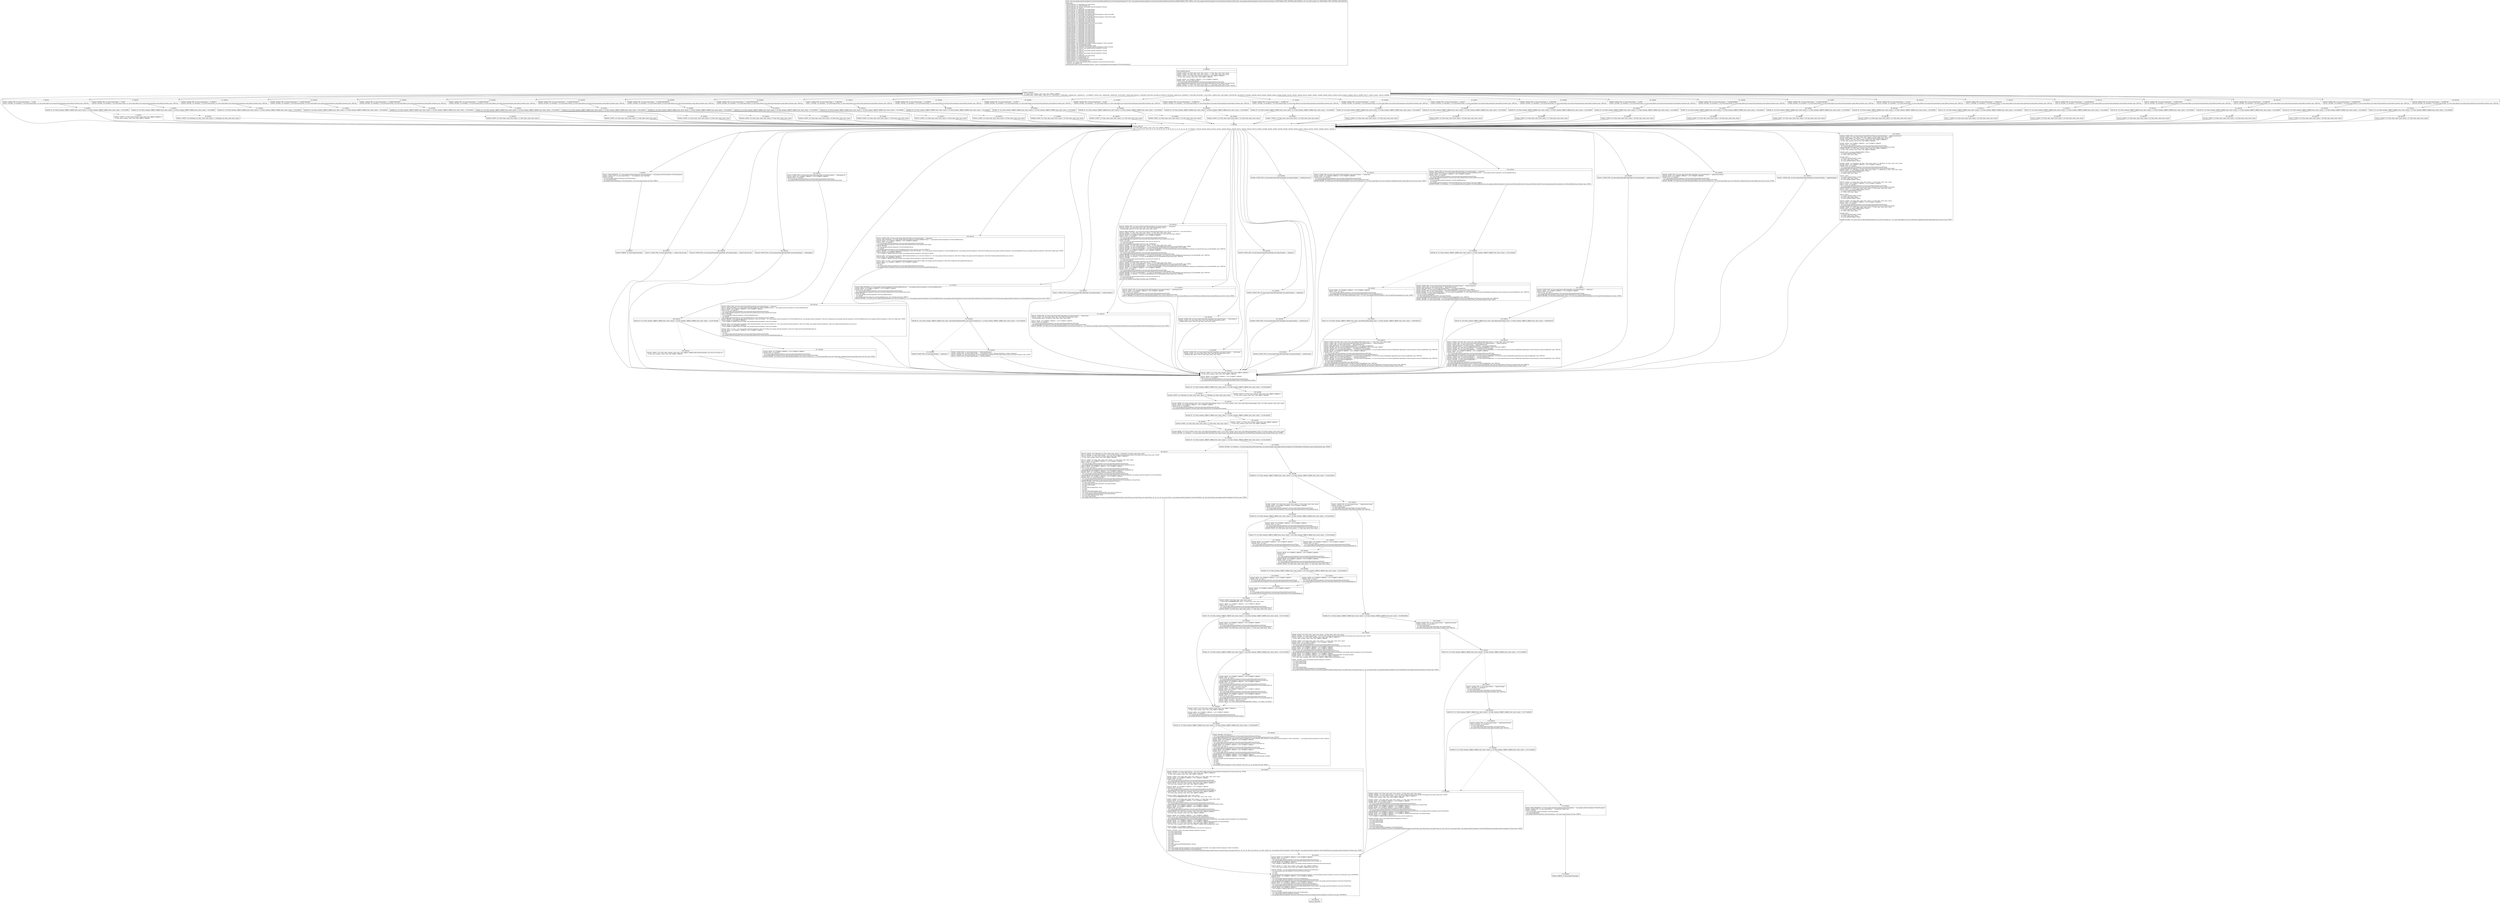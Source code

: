 digraph "CFG forcom.google.android.exoplayer2.extractor.mkv.MatroskaExtractor.Track.initializeOutput(Lcom\/google\/android\/exoplayer2\/extractor\/ExtractorOutput;I)V" {
Node_0 [shape=record,label="{0\:\ 0x0000|MTH_ENTER_BLOCK\l|0x0000: CONST  (r6 I:?[int, float, short, byte, char]) = (\-1 ?[int, float, short, byte, char]) \l0x0001: CONST  (r9 I:?[int, float, short, byte, char]) = (\-1 ?[int, float, short, byte, char]) \l0x0002: CONST  (r10 I:?[int, float, boolean, short, byte, char, OBJECT, ARRAY]) = \l  (0 ?[int, float, boolean, short, byte, char, OBJECT, ARRAY])\l \l0x0003: MOVE  (r0 I:?[OBJECT, ARRAY]) = (r33 I:?[OBJECT, ARRAY]) \l0x0005: IGET  (r4 I:java.lang.String) = \l  (r0 I:com.google.android.exoplayer2.extractor.mkv.MatroskaExtractor$Track)\l com.google.android.exoplayer2.extractor.mkv.MatroskaExtractor.Track.codecId java.lang.String \l0x0007: CONST  (r2 I:?[int, float, short, byte, char]) = (\-1 ?[int, float, short, byte, char]) \l0x0008: INVOKE  (r5 I:int) = (r4 I:java.lang.String) java.lang.String.hashCode():int type: VIRTUAL \l}"];
Node_1 [shape=record,label="{1\:\ 0x000c|0x000c: SWITCH  \l  (r5 I:?[int, float, boolean, short, byte, char, OBJECT, ARRAY])\l k:[\-2095576542, \-2095575984, \-1985379776, \-1784763192, \-1730367663, \-1482641358, \-1482641357, \-1373388978, \-933872740, \-538363189, \-538363109, \-425012669, \-356037306, 62923557, 62923603, 62927045, 82338133, 82338134, 99146302, 444813526, 542569478, 725957860, 855502857, 1422270023, 1809237540, 1950749482, 1950789798, 1951062397] t:[0x004c, 0x0038, 0x010f, 0x00d3, 0x0080, 0x00a3, 0x00af, 0x006a, 0x014b, 0x0042, 0x0056, 0x0133, 0x00f7, 0x0097, 0x00bb, 0x00df, 0x001a, 0x0024, 0x013f, 0x0075, 0x00eb, 0x011b, 0x0060, 0x0127, 0x002e, 0x00c7, 0x0103, 0x008b] \l}"];
Node_2 [shape=record,label="{2\:\ 0x000f|0x000f: SWITCH  \l  (r2 I:?[int, float, boolean, short, byte, char, OBJECT, ARRAY])\l k:[0, 1, 2, 3, 4, 5, 6, 7, 8, 9, 10, 11, 12, 13, 14, 15, 16, 17, 18, 19, 20, 21, 22, 23, 24, 25, 26, 27] t:[0x0157, 0x01a6, 0x01a9, 0x01ac, 0x01ac, 0x01ac, 0x01bf, 0x01dc, 0x01f9, 0x0217, 0x021b, 0x0229, 0x0276, 0x0282, 0x0288, 0x028e, 0x0292, 0x0296, 0x029a, 0x029a, 0x029e, 0x02a2, 0x02ae, 0x0310, 0x0347, 0x034b, 0x0357, 0x035b] \l}"];
Node_3 [shape=record,label="{3\:\ 0x0012|0x0012: NEW_INSTANCE  (r2 I:com.google.android.exoplayer2.ParserException) =  com.google.android.exoplayer2.ParserException \l0x0014: CONST_STR  (r4 I:java.lang.String) =  \"Unrecognized codec identifier.\" \l0x0016: INVOKE  \l  (r2 I:com.google.android.exoplayer2.ParserException)\l  (r4 I:java.lang.String)\l com.google.android.exoplayer2.ParserException.\<init\>(java.lang.String):void type: DIRECT \l}"];
Node_4 [shape=record,label="{4\:\ 0x0019|0x0019: THROW  (r2 I:java.lang.Throwable) \l}"];
Node_5 [shape=record,label="{5\:\ 0x001a|0x001a: CONST_STR  (r5 I:java.lang.String) =  \"V_VP8\" \l0x001c: INVOKE  (r4 I:boolean) = (r4 I:java.lang.String), (r5 I:java.lang.Object) java.lang.String.equals(java.lang.Object):boolean type: VIRTUAL \l}"];
Node_6 [shape=record,label="{6\:\ 0x0020|0x0020: IF  (r4 I:?[int, boolean, OBJECT, ARRAY, byte, short, char]) == (0 ?[int, boolean, OBJECT, ARRAY, byte, short, char])  \-\> B:2:0x000f \l}"];
Node_7 [shape=record,label="{7\:\ 0x0022|0x0022: CONST  (r2 I:?[int, float, boolean, short, byte, char, OBJECT, ARRAY]) = \l  (0 ?[int, float, boolean, short, byte, char, OBJECT, ARRAY])\l \l}"];
Node_8 [shape=record,label="{8\:\ 0x0024|0x0024: CONST_STR  (r5 I:java.lang.String) =  \"V_VP9\" \l0x0026: INVOKE  (r4 I:boolean) = (r4 I:java.lang.String), (r5 I:java.lang.Object) java.lang.String.equals(java.lang.Object):boolean type: VIRTUAL \l}"];
Node_9 [shape=record,label="{9\:\ 0x002a|0x002a: IF  (r4 I:?[int, boolean, OBJECT, ARRAY, byte, short, char]) == (0 ?[int, boolean, OBJECT, ARRAY, byte, short, char])  \-\> B:2:0x000f \l}"];
Node_10 [shape=record,label="{10\:\ 0x002c|0x002c: CONST  (r2 I:?[boolean, int, float, short, byte, char]) = (1 ?[boolean, int, float, short, byte, char]) \l}"];
Node_11 [shape=record,label="{11\:\ 0x002e|0x002e: CONST_STR  (r5 I:java.lang.String) =  \"V_MPEG2\" \l0x0030: INVOKE  (r4 I:boolean) = (r4 I:java.lang.String), (r5 I:java.lang.Object) java.lang.String.equals(java.lang.Object):boolean type: VIRTUAL \l}"];
Node_12 [shape=record,label="{12\:\ 0x0034|0x0034: IF  (r4 I:?[int, boolean, OBJECT, ARRAY, byte, short, char]) == (0 ?[int, boolean, OBJECT, ARRAY, byte, short, char])  \-\> B:2:0x000f \l}"];
Node_13 [shape=record,label="{13\:\ 0x0036|0x0036: CONST  (r2 I:?[int, float, short, byte, char]) = (2 ?[int, float, short, byte, char]) \l}"];
Node_14 [shape=record,label="{14\:\ 0x0038|0x0038: CONST_STR  (r5 I:java.lang.String) =  \"V_MPEG4\/ISO\/SP\" \l0x003a: INVOKE  (r4 I:boolean) = (r4 I:java.lang.String), (r5 I:java.lang.Object) java.lang.String.equals(java.lang.Object):boolean type: VIRTUAL \l}"];
Node_15 [shape=record,label="{15\:\ 0x003e|0x003e: IF  (r4 I:?[int, boolean, OBJECT, ARRAY, byte, short, char]) == (0 ?[int, boolean, OBJECT, ARRAY, byte, short, char])  \-\> B:2:0x000f \l}"];
Node_16 [shape=record,label="{16\:\ 0x0040|0x0040: CONST  (r2 I:?[int, float, short, byte, char]) = (3 ?[int, float, short, byte, char]) \l}"];
Node_17 [shape=record,label="{17\:\ 0x0042|0x0042: CONST_STR  (r5 I:java.lang.String) =  \"V_MPEG4\/ISO\/ASP\" \l0x0044: INVOKE  (r4 I:boolean) = (r4 I:java.lang.String), (r5 I:java.lang.Object) java.lang.String.equals(java.lang.Object):boolean type: VIRTUAL \l}"];
Node_18 [shape=record,label="{18\:\ 0x0048|0x0048: IF  (r4 I:?[int, boolean, OBJECT, ARRAY, byte, short, char]) == (0 ?[int, boolean, OBJECT, ARRAY, byte, short, char])  \-\> B:2:0x000f \l}"];
Node_19 [shape=record,label="{19\:\ 0x004a|0x004a: CONST  (r2 I:?[int, float, short, byte, char]) = (4 ?[int, float, short, byte, char]) \l}"];
Node_20 [shape=record,label="{20\:\ 0x004c|0x004c: CONST_STR  (r5 I:java.lang.String) =  \"V_MPEG4\/ISO\/AP\" \l0x004e: INVOKE  (r4 I:boolean) = (r4 I:java.lang.String), (r5 I:java.lang.Object) java.lang.String.equals(java.lang.Object):boolean type: VIRTUAL \l}"];
Node_21 [shape=record,label="{21\:\ 0x0052|0x0052: IF  (r4 I:?[int, boolean, OBJECT, ARRAY, byte, short, char]) == (0 ?[int, boolean, OBJECT, ARRAY, byte, short, char])  \-\> B:2:0x000f \l}"];
Node_22 [shape=record,label="{22\:\ 0x0054|0x0054: CONST  (r2 I:?[int, float, short, byte, char]) = (5 ?[int, float, short, byte, char]) \l}"];
Node_23 [shape=record,label="{23\:\ 0x0056|0x0056: CONST_STR  (r5 I:java.lang.String) =  \"V_MPEG4\/ISO\/AVC\" \l0x0058: INVOKE  (r4 I:boolean) = (r4 I:java.lang.String), (r5 I:java.lang.Object) java.lang.String.equals(java.lang.Object):boolean type: VIRTUAL \l}"];
Node_24 [shape=record,label="{24\:\ 0x005c|0x005c: IF  (r4 I:?[int, boolean, OBJECT, ARRAY, byte, short, char]) == (0 ?[int, boolean, OBJECT, ARRAY, byte, short, char])  \-\> B:2:0x000f \l}"];
Node_25 [shape=record,label="{25\:\ 0x005e|0x005e: CONST  (r2 I:?[int, float, short, byte, char]) = (6 ?[int, float, short, byte, char]) \l}"];
Node_26 [shape=record,label="{26\:\ 0x0060|0x0060: CONST_STR  (r5 I:java.lang.String) =  \"V_MPEGH\/ISO\/HEVC\" \l0x0062: INVOKE  (r4 I:boolean) = (r4 I:java.lang.String), (r5 I:java.lang.Object) java.lang.String.equals(java.lang.Object):boolean type: VIRTUAL \l}"];
Node_27 [shape=record,label="{27\:\ 0x0066|0x0066: IF  (r4 I:?[int, boolean, OBJECT, ARRAY, byte, short, char]) == (0 ?[int, boolean, OBJECT, ARRAY, byte, short, char])  \-\> B:2:0x000f \l}"];
Node_28 [shape=record,label="{28\:\ 0x0068|0x0068: CONST  (r2 I:?[int, float, short, byte, char]) = (7 ?[int, float, short, byte, char]) \l}"];
Node_29 [shape=record,label="{29\:\ 0x006a|0x006a: CONST_STR  (r5 I:java.lang.String) =  \"V_MS\/VFW\/FOURCC\" \l0x006c: INVOKE  (r4 I:boolean) = (r4 I:java.lang.String), (r5 I:java.lang.Object) java.lang.String.equals(java.lang.Object):boolean type: VIRTUAL \l}"];
Node_30 [shape=record,label="{30\:\ 0x0070|0x0070: IF  (r4 I:?[int, boolean, OBJECT, ARRAY, byte, short, char]) == (0 ?[int, boolean, OBJECT, ARRAY, byte, short, char])  \-\> B:2:0x000f \l}"];
Node_31 [shape=record,label="{31\:\ 0x0072|0x0072: CONST  (r2 I:?[int, float, short, byte, char]) = (8 ?[int, float, short, byte, char]) \l}"];
Node_32 [shape=record,label="{32\:\ 0x0075|0x0075: CONST_STR  (r5 I:java.lang.String) =  \"V_THEORA\" \l0x0077: INVOKE  (r4 I:boolean) = (r4 I:java.lang.String), (r5 I:java.lang.Object) java.lang.String.equals(java.lang.Object):boolean type: VIRTUAL \l}"];
Node_33 [shape=record,label="{33\:\ 0x007b|0x007b: IF  (r4 I:?[int, boolean, OBJECT, ARRAY, byte, short, char]) == (0 ?[int, boolean, OBJECT, ARRAY, byte, short, char])  \-\> B:2:0x000f \l}"];
Node_34 [shape=record,label="{34\:\ 0x007d|0x007d: CONST  (r2 I:?[int, float, short, byte, char]) = (9 ?[int, float, short, byte, char]) \l}"];
Node_35 [shape=record,label="{35\:\ 0x0080|0x0080: CONST_STR  (r5 I:java.lang.String) =  \"A_VORBIS\" \l0x0082: INVOKE  (r4 I:boolean) = (r4 I:java.lang.String), (r5 I:java.lang.Object) java.lang.String.equals(java.lang.Object):boolean type: VIRTUAL \l}"];
Node_36 [shape=record,label="{36\:\ 0x0086|0x0086: IF  (r4 I:?[int, boolean, OBJECT, ARRAY, byte, short, char]) == (0 ?[int, boolean, OBJECT, ARRAY, byte, short, char])  \-\> B:2:0x000f \l}"];
Node_37 [shape=record,label="{37\:\ 0x0088|0x0088: CONST  (r2 I:?[int, float, short, byte, char]) = (10 ?[int, float, short, byte, char]) \l}"];
Node_38 [shape=record,label="{38\:\ 0x008b|0x008b: CONST_STR  (r5 I:java.lang.String) =  \"A_OPUS\" \l0x008d: INVOKE  (r4 I:boolean) = (r4 I:java.lang.String), (r5 I:java.lang.Object) java.lang.String.equals(java.lang.Object):boolean type: VIRTUAL \l}"];
Node_39 [shape=record,label="{39\:\ 0x0091|0x0091: IF  (r4 I:?[int, boolean, OBJECT, ARRAY, byte, short, char]) == (0 ?[int, boolean, OBJECT, ARRAY, byte, short, char])  \-\> B:2:0x000f \l}"];
Node_40 [shape=record,label="{40\:\ 0x0093|0x0093: CONST  (r2 I:?[int, float, short, byte, char]) = (11 ?[int, float, short, byte, char]) \l}"];
Node_41 [shape=record,label="{41\:\ 0x0097|0x0097: CONST_STR  (r5 I:java.lang.String) =  \"A_AAC\" \l0x0099: INVOKE  (r4 I:boolean) = (r4 I:java.lang.String), (r5 I:java.lang.Object) java.lang.String.equals(java.lang.Object):boolean type: VIRTUAL \l}"];
Node_42 [shape=record,label="{42\:\ 0x009d|0x009d: IF  (r4 I:?[int, boolean, OBJECT, ARRAY, byte, short, char]) == (0 ?[int, boolean, OBJECT, ARRAY, byte, short, char])  \-\> B:2:0x000f \l}"];
Node_43 [shape=record,label="{43\:\ 0x009f|0x009f: CONST  (r2 I:?[int, float, short, byte, char]) = (12 ?[int, float, short, byte, char]) \l}"];
Node_44 [shape=record,label="{44\:\ 0x00a3|0x00a3: CONST_STR  (r5 I:java.lang.String) =  \"A_MPEG\/L2\" \l0x00a5: INVOKE  (r4 I:boolean) = (r4 I:java.lang.String), (r5 I:java.lang.Object) java.lang.String.equals(java.lang.Object):boolean type: VIRTUAL \l}"];
Node_45 [shape=record,label="{45\:\ 0x00a9|0x00a9: IF  (r4 I:?[int, boolean, OBJECT, ARRAY, byte, short, char]) == (0 ?[int, boolean, OBJECT, ARRAY, byte, short, char])  \-\> B:2:0x000f \l}"];
Node_46 [shape=record,label="{46\:\ 0x00ab|0x00ab: CONST  (r2 I:?[int, float, short, byte, char]) = (13 ?[int, float, short, byte, char]) \l}"];
Node_47 [shape=record,label="{47\:\ 0x00af|0x00af: CONST_STR  (r5 I:java.lang.String) =  \"A_MPEG\/L3\" \l0x00b1: INVOKE  (r4 I:boolean) = (r4 I:java.lang.String), (r5 I:java.lang.Object) java.lang.String.equals(java.lang.Object):boolean type: VIRTUAL \l}"];
Node_48 [shape=record,label="{48\:\ 0x00b5|0x00b5: IF  (r4 I:?[int, boolean, OBJECT, ARRAY, byte, short, char]) == (0 ?[int, boolean, OBJECT, ARRAY, byte, short, char])  \-\> B:2:0x000f \l}"];
Node_49 [shape=record,label="{49\:\ 0x00b7|0x00b7: CONST  (r2 I:?[int, float, short, byte, char]) = (14 ?[int, float, short, byte, char]) \l}"];
Node_50 [shape=record,label="{50\:\ 0x00bb|0x00bb: CONST_STR  (r5 I:java.lang.String) =  \"A_AC3\" \l0x00bd: INVOKE  (r4 I:boolean) = (r4 I:java.lang.String), (r5 I:java.lang.Object) java.lang.String.equals(java.lang.Object):boolean type: VIRTUAL \l}"];
Node_51 [shape=record,label="{51\:\ 0x00c1|0x00c1: IF  (r4 I:?[int, boolean, OBJECT, ARRAY, byte, short, char]) == (0 ?[int, boolean, OBJECT, ARRAY, byte, short, char])  \-\> B:2:0x000f \l}"];
Node_52 [shape=record,label="{52\:\ 0x00c3|0x00c3: CONST  (r2 I:?[int, float, short, byte, char]) = (15 ?[int, float, short, byte, char]) \l}"];
Node_53 [shape=record,label="{53\:\ 0x00c7|0x00c7: CONST_STR  (r5 I:java.lang.String) =  \"A_EAC3\" \l0x00c9: INVOKE  (r4 I:boolean) = (r4 I:java.lang.String), (r5 I:java.lang.Object) java.lang.String.equals(java.lang.Object):boolean type: VIRTUAL \l}"];
Node_54 [shape=record,label="{54\:\ 0x00cd|0x00cd: IF  (r4 I:?[int, boolean, OBJECT, ARRAY, byte, short, char]) == (0 ?[int, boolean, OBJECT, ARRAY, byte, short, char])  \-\> B:2:0x000f \l}"];
Node_55 [shape=record,label="{55\:\ 0x00cf|0x00cf: CONST  (r2 I:?[int, float, short, byte, char]) = (16 ?[int, float, short, byte, char]) \l}"];
Node_56 [shape=record,label="{56\:\ 0x00d3|0x00d3: CONST_STR  (r5 I:java.lang.String) =  \"A_TRUEHD\" \l0x00d5: INVOKE  (r4 I:boolean) = (r4 I:java.lang.String), (r5 I:java.lang.Object) java.lang.String.equals(java.lang.Object):boolean type: VIRTUAL \l}"];
Node_57 [shape=record,label="{57\:\ 0x00d9|0x00d9: IF  (r4 I:?[int, boolean, OBJECT, ARRAY, byte, short, char]) == (0 ?[int, boolean, OBJECT, ARRAY, byte, short, char])  \-\> B:2:0x000f \l}"];
Node_58 [shape=record,label="{58\:\ 0x00db|0x00db: CONST  (r2 I:?[int, float, short, byte, char]) = (17 ?[int, float, short, byte, char]) \l}"];
Node_59 [shape=record,label="{59\:\ 0x00df|0x00df: CONST_STR  (r5 I:java.lang.String) =  \"A_DTS\" \l0x00e1: INVOKE  (r4 I:boolean) = (r4 I:java.lang.String), (r5 I:java.lang.Object) java.lang.String.equals(java.lang.Object):boolean type: VIRTUAL \l}"];
Node_60 [shape=record,label="{60\:\ 0x00e5|0x00e5: IF  (r4 I:?[int, boolean, OBJECT, ARRAY, byte, short, char]) == (0 ?[int, boolean, OBJECT, ARRAY, byte, short, char])  \-\> B:2:0x000f \l}"];
Node_61 [shape=record,label="{61\:\ 0x00e7|0x00e7: CONST  (r2 I:?[int, float, short, byte, char]) = (18 ?[int, float, short, byte, char]) \l}"];
Node_62 [shape=record,label="{62\:\ 0x00eb|0x00eb: CONST_STR  (r5 I:java.lang.String) =  \"A_DTS\/EXPRESS\" \l0x00ed: INVOKE  (r4 I:boolean) = (r4 I:java.lang.String), (r5 I:java.lang.Object) java.lang.String.equals(java.lang.Object):boolean type: VIRTUAL \l}"];
Node_63 [shape=record,label="{63\:\ 0x00f1|0x00f1: IF  (r4 I:?[int, boolean, OBJECT, ARRAY, byte, short, char]) == (0 ?[int, boolean, OBJECT, ARRAY, byte, short, char])  \-\> B:2:0x000f \l}"];
Node_64 [shape=record,label="{64\:\ 0x00f3|0x00f3: CONST  (r2 I:?[int, float, short, byte, char]) = (19 ?[int, float, short, byte, char]) \l}"];
Node_65 [shape=record,label="{65\:\ 0x00f7|0x00f7: CONST_STR  (r5 I:java.lang.String) =  \"A_DTS\/LOSSLESS\" \l0x00f9: INVOKE  (r4 I:boolean) = (r4 I:java.lang.String), (r5 I:java.lang.Object) java.lang.String.equals(java.lang.Object):boolean type: VIRTUAL \l}"];
Node_66 [shape=record,label="{66\:\ 0x00fd|0x00fd: IF  (r4 I:?[int, boolean, OBJECT, ARRAY, byte, short, char]) == (0 ?[int, boolean, OBJECT, ARRAY, byte, short, char])  \-\> B:2:0x000f \l}"];
Node_67 [shape=record,label="{67\:\ 0x00ff|0x00ff: CONST  (r2 I:?[int, float, short, byte, char]) = (20 ?[int, float, short, byte, char]) \l}"];
Node_68 [shape=record,label="{68\:\ 0x0103|0x0103: CONST_STR  (r5 I:java.lang.String) =  \"A_FLAC\" \l0x0105: INVOKE  (r4 I:boolean) = (r4 I:java.lang.String), (r5 I:java.lang.Object) java.lang.String.equals(java.lang.Object):boolean type: VIRTUAL \l}"];
Node_69 [shape=record,label="{69\:\ 0x0109|0x0109: IF  (r4 I:?[int, boolean, OBJECT, ARRAY, byte, short, char]) == (0 ?[int, boolean, OBJECT, ARRAY, byte, short, char])  \-\> B:2:0x000f \l}"];
Node_70 [shape=record,label="{70\:\ 0x010b|0x010b: CONST  (r2 I:?[int, float, short, byte, char]) = (21 ?[int, float, short, byte, char]) \l}"];
Node_71 [shape=record,label="{71\:\ 0x010f|0x010f: CONST_STR  (r5 I:java.lang.String) =  \"A_MS\/ACM\" \l0x0111: INVOKE  (r4 I:boolean) = (r4 I:java.lang.String), (r5 I:java.lang.Object) java.lang.String.equals(java.lang.Object):boolean type: VIRTUAL \l}"];
Node_72 [shape=record,label="{72\:\ 0x0115|0x0115: IF  (r4 I:?[int, boolean, OBJECT, ARRAY, byte, short, char]) == (0 ?[int, boolean, OBJECT, ARRAY, byte, short, char])  \-\> B:2:0x000f \l}"];
Node_73 [shape=record,label="{73\:\ 0x0117|0x0117: CONST  (r2 I:?[int, float, short, byte, char]) = (22 ?[int, float, short, byte, char]) \l}"];
Node_74 [shape=record,label="{74\:\ 0x011b|0x011b: CONST_STR  (r5 I:java.lang.String) =  \"A_PCM\/INT\/LIT\" \l0x011d: INVOKE  (r4 I:boolean) = (r4 I:java.lang.String), (r5 I:java.lang.Object) java.lang.String.equals(java.lang.Object):boolean type: VIRTUAL \l}"];
Node_75 [shape=record,label="{75\:\ 0x0121|0x0121: IF  (r4 I:?[int, boolean, OBJECT, ARRAY, byte, short, char]) == (0 ?[int, boolean, OBJECT, ARRAY, byte, short, char])  \-\> B:2:0x000f \l}"];
Node_76 [shape=record,label="{76\:\ 0x0123|0x0123: CONST  (r2 I:?[int, float, short, byte, char]) = (23 ?[int, float, short, byte, char]) \l}"];
Node_77 [shape=record,label="{77\:\ 0x0127|0x0127: CONST_STR  (r5 I:java.lang.String) =  \"S_TEXT\/UTF8\" \l0x0129: INVOKE  (r4 I:boolean) = (r4 I:java.lang.String), (r5 I:java.lang.Object) java.lang.String.equals(java.lang.Object):boolean type: VIRTUAL \l}"];
Node_78 [shape=record,label="{78\:\ 0x012d|0x012d: IF  (r4 I:?[int, boolean, OBJECT, ARRAY, byte, short, char]) == (0 ?[int, boolean, OBJECT, ARRAY, byte, short, char])  \-\> B:2:0x000f \l}"];
Node_79 [shape=record,label="{79\:\ 0x012f|0x012f: CONST  (r2 I:?[int, float, short, byte, char]) = (24 ?[int, float, short, byte, char]) \l}"];
Node_80 [shape=record,label="{80\:\ 0x0133|0x0133: CONST_STR  (r5 I:java.lang.String) =  \"S_VOBSUB\" \l0x0135: INVOKE  (r4 I:boolean) = (r4 I:java.lang.String), (r5 I:java.lang.Object) java.lang.String.equals(java.lang.Object):boolean type: VIRTUAL \l}"];
Node_81 [shape=record,label="{81\:\ 0x0139|0x0139: IF  (r4 I:?[int, boolean, OBJECT, ARRAY, byte, short, char]) == (0 ?[int, boolean, OBJECT, ARRAY, byte, short, char])  \-\> B:2:0x000f \l}"];
Node_82 [shape=record,label="{82\:\ 0x013b|0x013b: CONST  (r2 I:?[int, float, short, byte, char]) = (25 ?[int, float, short, byte, char]) \l}"];
Node_83 [shape=record,label="{83\:\ 0x013f|0x013f: CONST_STR  (r5 I:java.lang.String) =  \"S_HDMV\/PGS\" \l0x0141: INVOKE  (r4 I:boolean) = (r4 I:java.lang.String), (r5 I:java.lang.Object) java.lang.String.equals(java.lang.Object):boolean type: VIRTUAL \l}"];
Node_84 [shape=record,label="{84\:\ 0x0145|0x0145: IF  (r4 I:?[int, boolean, OBJECT, ARRAY, byte, short, char]) == (0 ?[int, boolean, OBJECT, ARRAY, byte, short, char])  \-\> B:2:0x000f \l}"];
Node_85 [shape=record,label="{85\:\ 0x0147|0x0147: CONST  (r2 I:?[int, float, short, byte, char]) = (26 ?[int, float, short, byte, char]) \l}"];
Node_86 [shape=record,label="{86\:\ 0x014b|0x014b: CONST_STR  (r5 I:java.lang.String) =  \"S_DVBSUB\" \l0x014d: INVOKE  (r4 I:boolean) = (r4 I:java.lang.String), (r5 I:java.lang.Object) java.lang.String.equals(java.lang.Object):boolean type: VIRTUAL \l}"];
Node_87 [shape=record,label="{87\:\ 0x0151|0x0151: IF  (r4 I:?[int, boolean, OBJECT, ARRAY, byte, short, char]) == (0 ?[int, boolean, OBJECT, ARRAY, byte, short, char])  \-\> B:2:0x000f \l}"];
Node_88 [shape=record,label="{88\:\ 0x0153|0x0153: CONST  (r2 I:?[int, float, short, byte, char]) = (27 ?[int, float, short, byte, char]) \l}"];
Node_89 [shape=record,label="{89\:\ 0x0157|0x0157: CONST_STR  (r3 I:java.lang.String) =  \"video\/x\-vnd.on2.vp8\" \l}"];
Node_90 [shape=record,label="{90\:\ 0x0159|0x0159: CONST  (r12 I:?[int, float, boolean, short, byte, char, OBJECT, ARRAY]) = \l  (0 ?[int, float, boolean, short, byte, char, OBJECT, ARRAY])\l \l0x015a: MOVE  (r0 I:?[OBJECT, ARRAY]) = (r33 I:?[OBJECT, ARRAY]) \l0x015c: IGET  (r2 I:boolean) = \l  (r0 I:com.google.android.exoplayer2.extractor.mkv.MatroskaExtractor$Track)\l com.google.android.exoplayer2.extractor.mkv.MatroskaExtractor.Track.flagDefault boolean \l}"];
Node_91 [shape=record,label="{91\:\ 0x015e|0x015e: IF  (r2 I:?[int, boolean, OBJECT, ARRAY, byte, short, char]) == (0 ?[int, boolean, OBJECT, ARRAY, byte, short, char])  \-\> B:139:0x038e \l}"];
Node_92 [shape=record,label="{92\:\ 0x0160|0x0160: CONST  (r2 I:?[boolean, int, float, short, byte, char]) = (1 ?[boolean, int, float, short, byte, char]) \l}"];
Node_93 [shape=record,label="{93\:\ 0x0161|0x0161: ARITH  (r12 I:?[int, boolean, short, byte, char] A[D('selectionFlags' int)]) = (r12 I:?[int, boolean, short, byte, char] A[D('selectionFlags' int)]) \| (r2 I:?[int, boolean, short, byte, char]) \l0x0162: MOVE  (r0 I:?[OBJECT, ARRAY]) = (r33 I:?[OBJECT, ARRAY]) \l0x0164: IGET  (r2 I:boolean) = \l  (r0 I:com.google.android.exoplayer2.extractor.mkv.MatroskaExtractor$Track)\l com.google.android.exoplayer2.extractor.mkv.MatroskaExtractor.Track.flagForced boolean \l}"];
Node_94 [shape=record,label="{94\:\ 0x0166|0x0166: IF  (r2 I:?[int, boolean, OBJECT, ARRAY, byte, short, char]) == (0 ?[int, boolean, OBJECT, ARRAY, byte, short, char])  \-\> B:140:0x0391 \l}"];
Node_95 [shape=record,label="{95\:\ 0x0168|0x0168: CONST  (r2 I:?[int, float, short, byte, char]) = (2 ?[int, float, short, byte, char]) \l}"];
Node_96 [shape=record,label="{96\:\ 0x0169|0x0169: ARITH  (r12 I:?[int, boolean, short, byte, char] A[D('selectionFlags' int)]) = (r12 I:?[int, boolean, short, byte, char] A[D('selectionFlags' int)]) \| (r2 I:?[int, boolean, short, byte, char]) \l0x016a: INVOKE  (r2 I:boolean) = (r3 I:java.lang.String A[D('mimeType' java.lang.String)]) com.google.android.exoplayer2.util.MimeTypes.isAudio(java.lang.String):boolean type: STATIC \l}"];
Node_97 [shape=record,label="{97\:\ 0x016e|0x016e: IF  (r2 I:?[int, boolean, OBJECT, ARRAY, byte, short, char]) == (0 ?[int, boolean, OBJECT, ARRAY, byte, short, char])  \-\> B:141:0x0394 \l}"];
Node_98 [shape=record,label="{98\:\ 0x0170|0x0170: CONST  (r32 I:?[boolean, int, float, short, byte, char]) = (1 ?[boolean, int, float, short, byte, char]) \l0x0172: INVOKE  (r2 I:java.lang.String) = (r35 I:int A[D('trackId' int)]) java.lang.Integer.toString(int):java.lang.String type: STATIC \l0x0176: CONST  (r4 I:?[int, float, boolean, short, byte, char, OBJECT, ARRAY]) = \l  (0 ?[int, float, boolean, short, byte, char, OBJECT, ARRAY])\l \l0x0177: CONST  (r5 I:?[int, float, short, byte, char]) = (\-1 ?[int, float, short, byte, char]) \l0x0178: MOVE  (r0 I:?[OBJECT, ARRAY]) = (r33 I:?[OBJECT, ARRAY]) \l0x017a: IGET  (r7 I:int) = \l  (r0 I:com.google.android.exoplayer2.extractor.mkv.MatroskaExtractor$Track)\l com.google.android.exoplayer2.extractor.mkv.MatroskaExtractor.Track.channelCount int \l0x017c: MOVE  (r0 I:?[OBJECT, ARRAY]) = (r33 I:?[OBJECT, ARRAY]) \l0x017e: IGET  (r8 I:int) = \l  (r0 I:com.google.android.exoplayer2.extractor.mkv.MatroskaExtractor$Track)\l com.google.android.exoplayer2.extractor.mkv.MatroskaExtractor.Track.sampleRate int \l0x0180: MOVE  (r0 I:?[OBJECT, ARRAY]) = (r33 I:?[OBJECT, ARRAY]) \l0x0182: IGET  (r11 I:com.google.android.exoplayer2.drm.DrmInitData) = \l  (r0 I:com.google.android.exoplayer2.extractor.mkv.MatroskaExtractor$Track)\l com.google.android.exoplayer2.extractor.mkv.MatroskaExtractor.Track.drmInitData com.google.android.exoplayer2.drm.DrmInitData \l0x0184: MOVE  (r0 I:?[OBJECT, ARRAY]) = (r33 I:?[OBJECT, ARRAY]) \l0x0186: IGET  (r13 I:java.lang.String) = \l  (r0 I:com.google.android.exoplayer2.extractor.mkv.MatroskaExtractor$Track)\l com.google.android.exoplayer2.extractor.mkv.MatroskaExtractor.Track.language java.lang.String \l0x0188: INVOKE  (r29 I:com.google.android.exoplayer2.Format) = \l  (r2 I:java.lang.String)\l  (r3 I:java.lang.String A[D('mimeType' java.lang.String)])\l  (r4 I:java.lang.String)\l  (r5 I:int)\l  (r6 I:int A[D('maxInputSize' int)])\l  (r7 I:int)\l  (r8 I:int)\l  (r9 I:int A[D('pcmEncoding' int)])\l  (r10 I:java.util.List A[D('initializationData' java.util.List\<byte[]\>)])\l  (r11 I:com.google.android.exoplayer2.drm.DrmInitData)\l  (r12 I:int A[D('selectionFlags' int)])\l  (r13 I:java.lang.String)\l com.google.android.exoplayer2.Format.createAudioSampleFormat(java.lang.String, java.lang.String, java.lang.String, int, int, int, int, int, java.util.List, com.google.android.exoplayer2.drm.DrmInitData, int, java.lang.String):com.google.android.exoplayer2.Format type: STATIC \l}"];
Node_99 [shape=record,label="{99\:\ 0x018c|0x018c: MOVE  (r0 I:?[OBJECT, ARRAY]) = (r33 I:?[OBJECT, ARRAY]) \l0x018e: IGET  (r2 I:int) = \l  (r0 I:com.google.android.exoplayer2.extractor.mkv.MatroskaExtractor$Track)\l com.google.android.exoplayer2.extractor.mkv.MatroskaExtractor.Track.number int \l0x0190: MOVE  (r0 I:?[OBJECT, ARRAY]) = \l  (r34 I:?[OBJECT, ARRAY] A[D('output' com.google.android.exoplayer2.extractor.ExtractorOutput)])\l \l0x0192: MOVE  (r1 I:?[int, float, boolean, short, byte, char, OBJECT, ARRAY]) = \l  (r32 I:?[int, float, boolean, short, byte, char, OBJECT, ARRAY] A[D('type' int)])\l \l0x0194: INVOKE  (r2 I:com.google.android.exoplayer2.extractor.TrackOutput) = \l  (r0 I:com.google.android.exoplayer2.extractor.ExtractorOutput)\l  (r2 I:int)\l  (r1 I:int)\l com.google.android.exoplayer2.extractor.ExtractorOutput.track(int, int):com.google.android.exoplayer2.extractor.TrackOutput type: INTERFACE \l0x0198: MOVE  (r0 I:?[OBJECT, ARRAY]) = (r33 I:?[OBJECT, ARRAY]) \l0x019a: IPUT  \l  (r2 I:com.google.android.exoplayer2.extractor.TrackOutput)\l  (r0 I:com.google.android.exoplayer2.extractor.mkv.MatroskaExtractor$Track)\l com.google.android.exoplayer2.extractor.mkv.MatroskaExtractor.Track.output com.google.android.exoplayer2.extractor.TrackOutput \l0x019c: MOVE  (r0 I:?[OBJECT, ARRAY]) = (r33 I:?[OBJECT, ARRAY]) \l0x019e: IGET  (r2 I:com.google.android.exoplayer2.extractor.TrackOutput) = \l  (r0 I:com.google.android.exoplayer2.extractor.mkv.MatroskaExtractor$Track)\l com.google.android.exoplayer2.extractor.mkv.MatroskaExtractor.Track.output com.google.android.exoplayer2.extractor.TrackOutput \l0x01a0: MOVE  (r0 I:?[OBJECT, ARRAY]) = \l  (r29 I:?[OBJECT, ARRAY] A[D('format' com.google.android.exoplayer2.Format)])\l \l0x01a2: INVOKE  \l  (r2 I:com.google.android.exoplayer2.extractor.TrackOutput)\l  (r0 I:com.google.android.exoplayer2.Format)\l com.google.android.exoplayer2.extractor.TrackOutput.format(com.google.android.exoplayer2.Format):void type: INTERFACE \l}"];
Node_100 [shape=record,label="{100\:\ 0x01a5|0x01a5: RETURN   \l}"];
Node_101 [shape=record,label="{101\:\ 0x01a6|0x01a6: CONST_STR  (r3 I:java.lang.String A[D('mimeType' java.lang.String)]) =  \"video\/x\-vnd.on2.vp9\" \l}"];
Node_102 [shape=record,label="{102\:\ 0x01a9|0x01a9: CONST_STR  (r3 I:java.lang.String A[D('mimeType' java.lang.String)]) =  \"video\/mpeg2\" \l}"];
Node_103 [shape=record,label="{103\:\ 0x01ac|0x01ac: CONST_STR  (r3 I:java.lang.String A[D('mimeType' java.lang.String)]) =  \"video\/mp4v\-es\" \l0x01ae: MOVE  (r0 I:?[OBJECT, ARRAY]) = (r33 I:?[OBJECT, ARRAY]) \l0x01b0: IGET  (r2 I:byte[]) = \l  (r0 I:com.google.android.exoplayer2.extractor.mkv.MatroskaExtractor$Track)\l com.google.android.exoplayer2.extractor.mkv.MatroskaExtractor.Track.codecPrivate byte[] \l}"];
Node_104 [shape=record,label="{104\:\ 0x01b2|0x01b2: IF  (r2 I:?[int, boolean, OBJECT, ARRAY, byte, short, char]) != (0 ?[int, boolean, OBJECT, ARRAY, byte, short, char])  \-\> B:107:0x01b6 \l}"];
Node_105 [shape=record,label="{105\:\ 0x01b4|0x01b4: CONST  (r10 I:?[int, float, boolean, short, byte, char, OBJECT, ARRAY] A[D('initializationData' java.util.List\<byte[]\>)]) = \l  (0 ?[int, float, boolean, short, byte, char, OBJECT, ARRAY])\l \l}"];
Node_107 [shape=record,label="{107\:\ 0x01b6|0x01b6: MOVE  (r0 I:?[OBJECT, ARRAY]) = (r33 I:?[OBJECT, ARRAY]) \l0x01b8: IGET  (r2 I:byte[]) = \l  (r0 I:com.google.android.exoplayer2.extractor.mkv.MatroskaExtractor$Track)\l com.google.android.exoplayer2.extractor.mkv.MatroskaExtractor.Track.codecPrivate byte[] \l0x01ba: INVOKE  (r10 I:java.util.List A[D('initializationData' java.util.List\<byte[]\>)]) = (r2 I:java.lang.Object) java.util.Collections.singletonList(java.lang.Object):java.util.List type: STATIC \l}"];
Node_108 [shape=record,label="{108\:\ 0x01bf|0x01bf: CONST_STR  (r3 I:java.lang.String A[D('mimeType' java.lang.String)]) =  \"video\/avc\" \l0x01c1: NEW_INSTANCE  (r2 I:com.google.android.exoplayer2.util.ParsableByteArray) =  com.google.android.exoplayer2.util.ParsableByteArray \l0x01c3: MOVE  (r0 I:?[OBJECT, ARRAY]) = (r33 I:?[OBJECT, ARRAY]) \l0x01c5: IGET  (r4 I:byte[]) = \l  (r0 I:com.google.android.exoplayer2.extractor.mkv.MatroskaExtractor$Track)\l com.google.android.exoplayer2.extractor.mkv.MatroskaExtractor.Track.codecPrivate byte[] \l0x01c7: INVOKE  \l  (r2 I:com.google.android.exoplayer2.util.ParsableByteArray)\l  (r4 I:byte[])\l com.google.android.exoplayer2.util.ParsableByteArray.\<init\>(byte[]):void type: DIRECT \l0x01ca: INVOKE  (r28 I:com.google.android.exoplayer2.video.AvcConfig) = (r2 I:com.google.android.exoplayer2.util.ParsableByteArray) com.google.android.exoplayer2.video.AvcConfig.parse(com.google.android.exoplayer2.util.ParsableByteArray):com.google.android.exoplayer2.video.AvcConfig type: STATIC \l0x01ce: MOVE  (r0 I:?[OBJECT, ARRAY]) = \l  (r28 I:?[OBJECT, ARRAY] A[D('avcConfig' com.google.android.exoplayer2.video.AvcConfig)])\l \l0x01d0: IGET  (r10 I:java.util.List\<byte[]\> A[D('initializationData' java.util.List\<byte[]\>)]) = (r0 I:com.google.android.exoplayer2.video.AvcConfig) com.google.android.exoplayer2.video.AvcConfig.initializationData java.util.List \l0x01d2: MOVE  (r0 I:?[OBJECT, ARRAY]) = \l  (r28 I:?[OBJECT, ARRAY] A[D('avcConfig' com.google.android.exoplayer2.video.AvcConfig)])\l \l0x01d4: IGET  (r2 I:int) = (r0 I:com.google.android.exoplayer2.video.AvcConfig) com.google.android.exoplayer2.video.AvcConfig.nalUnitLengthFieldLength int \l0x01d6: MOVE  (r0 I:?[OBJECT, ARRAY]) = (r33 I:?[OBJECT, ARRAY]) \l0x01d8: IPUT  \l  (r2 I:int)\l  (r0 I:com.google.android.exoplayer2.extractor.mkv.MatroskaExtractor$Track)\l com.google.android.exoplayer2.extractor.mkv.MatroskaExtractor.Track.nalUnitLengthFieldLength int \l}"];
Node_109 [shape=record,label="{109\:\ 0x01dc|0x01dc: CONST_STR  (r3 I:java.lang.String A[D('mimeType' java.lang.String)]) =  \"video\/hevc\" \l0x01de: NEW_INSTANCE  (r2 I:com.google.android.exoplayer2.util.ParsableByteArray) =  com.google.android.exoplayer2.util.ParsableByteArray \l0x01e0: MOVE  (r0 I:?[OBJECT, ARRAY]) = (r33 I:?[OBJECT, ARRAY]) \l0x01e2: IGET  (r4 I:byte[]) = \l  (r0 I:com.google.android.exoplayer2.extractor.mkv.MatroskaExtractor$Track)\l com.google.android.exoplayer2.extractor.mkv.MatroskaExtractor.Track.codecPrivate byte[] \l0x01e4: INVOKE  \l  (r2 I:com.google.android.exoplayer2.util.ParsableByteArray)\l  (r4 I:byte[])\l com.google.android.exoplayer2.util.ParsableByteArray.\<init\>(byte[]):void type: DIRECT \l0x01e7: INVOKE  (r31 I:com.google.android.exoplayer2.video.HevcConfig) = (r2 I:com.google.android.exoplayer2.util.ParsableByteArray) com.google.android.exoplayer2.video.HevcConfig.parse(com.google.android.exoplayer2.util.ParsableByteArray):com.google.android.exoplayer2.video.HevcConfig type: STATIC \l0x01eb: MOVE  (r0 I:?[OBJECT, ARRAY]) = \l  (r31 I:?[OBJECT, ARRAY] A[D('hevcConfig' com.google.android.exoplayer2.video.HevcConfig)])\l \l0x01ed: IGET  (r10 I:java.util.List\<byte[]\> A[D('initializationData' java.util.List\<byte[]\>)]) = (r0 I:com.google.android.exoplayer2.video.HevcConfig) com.google.android.exoplayer2.video.HevcConfig.initializationData java.util.List \l0x01ef: MOVE  (r0 I:?[OBJECT, ARRAY]) = \l  (r31 I:?[OBJECT, ARRAY] A[D('hevcConfig' com.google.android.exoplayer2.video.HevcConfig)])\l \l0x01f1: IGET  (r2 I:int) = (r0 I:com.google.android.exoplayer2.video.HevcConfig) com.google.android.exoplayer2.video.HevcConfig.nalUnitLengthFieldLength int \l0x01f3: MOVE  (r0 I:?[OBJECT, ARRAY]) = (r33 I:?[OBJECT, ARRAY]) \l0x01f5: IPUT  \l  (r2 I:int)\l  (r0 I:com.google.android.exoplayer2.extractor.mkv.MatroskaExtractor$Track)\l com.google.android.exoplayer2.extractor.mkv.MatroskaExtractor.Track.nalUnitLengthFieldLength int \l}"];
Node_110 [shape=record,label="{110\:\ 0x01f9|0x01f9: NEW_INSTANCE  (r2 I:com.google.android.exoplayer2.util.ParsableByteArray) =  com.google.android.exoplayer2.util.ParsableByteArray \l0x01fb: MOVE  (r0 I:?[OBJECT, ARRAY]) = (r33 I:?[OBJECT, ARRAY]) \l0x01fd: IGET  (r4 I:byte[]) = \l  (r0 I:com.google.android.exoplayer2.extractor.mkv.MatroskaExtractor$Track)\l com.google.android.exoplayer2.extractor.mkv.MatroskaExtractor.Track.codecPrivate byte[] \l0x01ff: INVOKE  \l  (r2 I:com.google.android.exoplayer2.util.ParsableByteArray)\l  (r4 I:byte[])\l com.google.android.exoplayer2.util.ParsableByteArray.\<init\>(byte[]):void type: DIRECT \l0x0202: INVOKE  (r10 I:java.util.List A[D('initializationData' java.util.List\<byte[]\>)]) = (r2 I:com.google.android.exoplayer2.util.ParsableByteArray) com.google.android.exoplayer2.extractor.mkv.MatroskaExtractor.Track.parseFourCcVc1Private(com.google.android.exoplayer2.util.ParsableByteArray):java.util.List type: STATIC \l}"];
Node_111 [shape=record,label="{111\:\ 0x0206|0x0206: IF  (r10 I:?[int, boolean, OBJECT, ARRAY, byte, short, char] A[D('initializationData' java.util.List\<byte[]\>)]) == (0 ?[int, boolean, OBJECT, ARRAY, byte, short, char])  \-\> B:113:0x020c \l}"];
Node_112 [shape=record,label="{112\:\ 0x0208|0x0208: CONST_STR  (r3 I:java.lang.String) =  \"video\/wvc1\" \l}"];
Node_113 [shape=record,label="{113\:\ 0x020c|0x020c: CONST_STR  (r2 I:java.lang.String) =  \"MatroskaExtractor\" \l0x020e: CONST_STR  (r4 I:java.lang.String) =  \"Unsupported FourCC. Setting mimeType to video\/x\-unknown\" \l0x0210: INVOKE  (r2 I:java.lang.String), (r4 I:java.lang.String) android.util.Log.w(java.lang.String, java.lang.String):int type: STATIC \l0x0213: CONST_STR  (r3 I:java.lang.String) =  \"video\/x\-unknown\" \l}"];
Node_114 [shape=record,label="{114\:\ 0x0217|0x0217: CONST_STR  (r3 I:java.lang.String A[D('mimeType' java.lang.String)]) =  \"video\/x\-unknown\" \l}"];
Node_115 [shape=record,label="{115\:\ 0x021b|0x021b: CONST_STR  (r3 I:java.lang.String A[D('mimeType' java.lang.String)]) =  \"audio\/vorbis\" \l0x021d: CONST  (r6 I:?[int, float, short, byte, char] A[D('maxInputSize' int)]) = \l  (8192(0x2000, float:1.14794E\-41) ?[int, float, short, byte, char])\l \l0x021f: MOVE  (r0 I:?[OBJECT, ARRAY]) = (r33 I:?[OBJECT, ARRAY]) \l0x0221: IGET  (r2 I:byte[]) = \l  (r0 I:com.google.android.exoplayer2.extractor.mkv.MatroskaExtractor$Track)\l com.google.android.exoplayer2.extractor.mkv.MatroskaExtractor.Track.codecPrivate byte[] \l0x0223: INVOKE  (r10 I:java.util.List A[D('initializationData' java.util.List\<byte[]\>)]) = (r2 I:byte[]) com.google.android.exoplayer2.extractor.mkv.MatroskaExtractor.Track.parseVorbisCodecPrivate(byte[]):java.util.List type: STATIC \l}"];
Node_116 [shape=record,label="{116\:\ 0x0229|0x0229: CONST_STR  (r3 I:java.lang.String A[D('mimeType' java.lang.String)]) =  \"audio\/opus\" \l0x022b: CONST  (r6 I:?[int, float, short, byte, char] A[D('maxInputSize' int)]) = \l  (5760(0x1680, float:8.071E\-42) ?[int, float, short, byte, char])\l \l0x022d: NEW_INSTANCE  (r10 I:java.util.ArrayList A[D('initializationData' java.util.List\<byte[]\>)]) =  java.util.ArrayList \l0x022f: CONST  (r2 I:?[int, float, short, byte, char]) = (3 ?[int, float, short, byte, char]) \l0x0230: INVOKE  (r10 I:java.util.ArrayList), (r2 I:int) java.util.ArrayList.\<init\>(int):void type: DIRECT \l0x0233: MOVE  (r0 I:?[OBJECT, ARRAY]) = (r33 I:?[OBJECT, ARRAY]) \l0x0235: IGET  (r2 I:byte[]) = \l  (r0 I:com.google.android.exoplayer2.extractor.mkv.MatroskaExtractor$Track)\l com.google.android.exoplayer2.extractor.mkv.MatroskaExtractor.Track.codecPrivate byte[] \l0x0237: INVOKE  \l  (r10 I:java.util.List A[D('initializationData' java.util.List\<byte[]\>)])\l  (r2 I:java.lang.Object)\l java.util.List.add(java.lang.Object):boolean type: INTERFACE \l0x023a: CONST  (r2 I:?[int, float, short, byte, char]) = (8 ?[int, float, short, byte, char]) \l0x023c: INVOKE  (r2 I:java.nio.ByteBuffer) = (r2 I:int) java.nio.ByteBuffer.allocate(int):java.nio.ByteBuffer type: STATIC \l0x0240: INVOKE  (r4 I:java.nio.ByteOrder) =  java.nio.ByteOrder.nativeOrder():java.nio.ByteOrder type: STATIC \l0x0244: INVOKE  (r2 I:java.nio.ByteBuffer) = (r2 I:java.nio.ByteBuffer), (r4 I:java.nio.ByteOrder) java.nio.ByteBuffer.order(java.nio.ByteOrder):java.nio.ByteBuffer type: VIRTUAL \l0x0248: MOVE  (r0 I:?[OBJECT, ARRAY]) = (r33 I:?[OBJECT, ARRAY]) \l0x024a: IGET  (r4 I:long) = \l  (r0 I:com.google.android.exoplayer2.extractor.mkv.MatroskaExtractor$Track)\l com.google.android.exoplayer2.extractor.mkv.MatroskaExtractor.Track.codecDelayNs long \l0x024c: INVOKE  (r2 I:java.nio.ByteBuffer) = (r2 I:java.nio.ByteBuffer), (r4 I:long) java.nio.ByteBuffer.putLong(long):java.nio.ByteBuffer type: VIRTUAL \l0x0250: INVOKE  (r2 I:byte[]) = (r2 I:java.nio.ByteBuffer) java.nio.ByteBuffer.array():byte[] type: VIRTUAL \l0x0254: INVOKE  \l  (r10 I:java.util.List A[D('initializationData' java.util.List\<byte[]\>)])\l  (r2 I:java.lang.Object)\l java.util.List.add(java.lang.Object):boolean type: INTERFACE \l0x0257: CONST  (r2 I:?[int, float, short, byte, char]) = (8 ?[int, float, short, byte, char]) \l0x0259: INVOKE  (r2 I:java.nio.ByteBuffer) = (r2 I:int) java.nio.ByteBuffer.allocate(int):java.nio.ByteBuffer type: STATIC \l0x025d: INVOKE  (r4 I:java.nio.ByteOrder) =  java.nio.ByteOrder.nativeOrder():java.nio.ByteOrder type: STATIC \l0x0261: INVOKE  (r2 I:java.nio.ByteBuffer) = (r2 I:java.nio.ByteBuffer), (r4 I:java.nio.ByteOrder) java.nio.ByteBuffer.order(java.nio.ByteOrder):java.nio.ByteBuffer type: VIRTUAL \l0x0265: MOVE  (r0 I:?[OBJECT, ARRAY]) = (r33 I:?[OBJECT, ARRAY]) \l0x0267: IGET  (r4 I:long) = \l  (r0 I:com.google.android.exoplayer2.extractor.mkv.MatroskaExtractor$Track)\l com.google.android.exoplayer2.extractor.mkv.MatroskaExtractor.Track.seekPreRollNs long \l0x0269: INVOKE  (r2 I:java.nio.ByteBuffer) = (r2 I:java.nio.ByteBuffer), (r4 I:long) java.nio.ByteBuffer.putLong(long):java.nio.ByteBuffer type: VIRTUAL \l0x026d: INVOKE  (r2 I:byte[]) = (r2 I:java.nio.ByteBuffer) java.nio.ByteBuffer.array():byte[] type: VIRTUAL \l0x0271: INVOKE  \l  (r10 I:java.util.List A[D('initializationData' java.util.List\<byte[]\>)])\l  (r2 I:java.lang.Object)\l java.util.List.add(java.lang.Object):boolean type: INTERFACE \l}"];
Node_117 [shape=record,label="{117\:\ 0x0276|0x0276: CONST_STR  (r3 I:java.lang.String A[D('mimeType' java.lang.String)]) =  \"audio\/mp4a\-latm\" \l0x0278: MOVE  (r0 I:?[OBJECT, ARRAY]) = (r33 I:?[OBJECT, ARRAY]) \l0x027a: IGET  (r2 I:byte[]) = \l  (r0 I:com.google.android.exoplayer2.extractor.mkv.MatroskaExtractor$Track)\l com.google.android.exoplayer2.extractor.mkv.MatroskaExtractor.Track.codecPrivate byte[] \l0x027c: INVOKE  (r10 I:java.util.List A[D('initializationData' java.util.List\<byte[]\>)]) = (r2 I:java.lang.Object) java.util.Collections.singletonList(java.lang.Object):java.util.List type: STATIC \l}"];
Node_118 [shape=record,label="{118\:\ 0x0282|0x0282: CONST_STR  (r3 I:java.lang.String A[D('mimeType' java.lang.String)]) =  \"audio\/mpeg\-L2\" \l0x0284: CONST  (r6 I:?[int, float, short, byte, char] A[D('maxInputSize' int)]) = \l  (4096(0x1000, float:5.74E\-42) ?[int, float, short, byte, char])\l \l}"];
Node_119 [shape=record,label="{119\:\ 0x0288|0x0288: CONST_STR  (r3 I:java.lang.String A[D('mimeType' java.lang.String)]) =  \"audio\/mpeg\" \l0x028a: CONST  (r6 I:?[int, float, short, byte, char] A[D('maxInputSize' int)]) = \l  (4096(0x1000, float:5.74E\-42) ?[int, float, short, byte, char])\l \l}"];
Node_120 [shape=record,label="{120\:\ 0x028e|0x028e: CONST_STR  (r3 I:java.lang.String A[D('mimeType' java.lang.String)]) =  \"audio\/ac3\" \l}"];
Node_121 [shape=record,label="{121\:\ 0x0292|0x0292: CONST_STR  (r3 I:java.lang.String A[D('mimeType' java.lang.String)]) =  \"audio\/eac3\" \l}"];
Node_122 [shape=record,label="{122\:\ 0x0296|0x0296: CONST_STR  (r3 I:java.lang.String A[D('mimeType' java.lang.String)]) =  \"audio\/true\-hd\" \l}"];
Node_123 [shape=record,label="{123\:\ 0x029a|0x029a: CONST_STR  (r3 I:java.lang.String A[D('mimeType' java.lang.String)]) =  \"audio\/vnd.dts\" \l}"];
Node_124 [shape=record,label="{124\:\ 0x029e|0x029e: CONST_STR  (r3 I:java.lang.String A[D('mimeType' java.lang.String)]) =  \"audio\/vnd.dts.hd\" \l}"];
Node_125 [shape=record,label="{125\:\ 0x02a2|0x02a2: CONST_STR  (r3 I:java.lang.String A[D('mimeType' java.lang.String)]) =  \"audio\/x\-flac\" \l0x02a4: MOVE  (r0 I:?[OBJECT, ARRAY]) = (r33 I:?[OBJECT, ARRAY]) \l0x02a6: IGET  (r2 I:byte[]) = \l  (r0 I:com.google.android.exoplayer2.extractor.mkv.MatroskaExtractor$Track)\l com.google.android.exoplayer2.extractor.mkv.MatroskaExtractor.Track.codecPrivate byte[] \l0x02a8: INVOKE  (r10 I:java.util.List A[D('initializationData' java.util.List\<byte[]\>)]) = (r2 I:java.lang.Object) java.util.Collections.singletonList(java.lang.Object):java.util.List type: STATIC \l}"];
Node_126 [shape=record,label="{126\:\ 0x02ae|0x02ae: CONST_STR  (r3 I:java.lang.String A[D('mimeType' java.lang.String)]) =  \"audio\/raw\" \l0x02b0: NEW_INSTANCE  (r2 I:com.google.android.exoplayer2.util.ParsableByteArray) =  com.google.android.exoplayer2.util.ParsableByteArray \l0x02b2: MOVE  (r0 I:?[OBJECT, ARRAY]) = (r33 I:?[OBJECT, ARRAY]) \l0x02b4: IGET  (r4 I:byte[]) = \l  (r0 I:com.google.android.exoplayer2.extractor.mkv.MatroskaExtractor$Track)\l com.google.android.exoplayer2.extractor.mkv.MatroskaExtractor.Track.codecPrivate byte[] \l0x02b6: INVOKE  \l  (r2 I:com.google.android.exoplayer2.util.ParsableByteArray)\l  (r4 I:byte[])\l com.google.android.exoplayer2.util.ParsableByteArray.\<init\>(byte[]):void type: DIRECT \l0x02b9: INVOKE  (r2 I:boolean) = (r2 I:com.google.android.exoplayer2.util.ParsableByteArray) com.google.android.exoplayer2.extractor.mkv.MatroskaExtractor.Track.parseMsAcmCodecPrivate(com.google.android.exoplayer2.util.ParsableByteArray):boolean type: STATIC \l}"];
Node_127 [shape=record,label="{127\:\ 0x02bd|0x02bd: IF  (r2 I:?[int, boolean, OBJECT, ARRAY, byte, short, char]) == (0 ?[int, boolean, OBJECT, ARRAY, byte, short, char])  \-\> B:131:0x02f4 \l}"];
Node_128 [shape=record,label="{128\:\ 0x02bf|0x02bf: MOVE  (r0 I:?[OBJECT, ARRAY]) = (r33 I:?[OBJECT, ARRAY]) \l0x02c1: IGET  (r2 I:int) = \l  (r0 I:com.google.android.exoplayer2.extractor.mkv.MatroskaExtractor$Track)\l com.google.android.exoplayer2.extractor.mkv.MatroskaExtractor.Track.audioBitDepth int \l0x02c3: INVOKE  (r9 I:int A[D('pcmEncoding' int)]) = (r2 I:int) com.google.android.exoplayer2.util.Util.getPcmEncoding(int):int type: STATIC \l}"];
Node_129 [shape=record,label="{129\:\ 0x02c7|0x02c7: IF  (r9 I:?[int, boolean, OBJECT, ARRAY, byte, short, char] A[D('pcmEncoding' int)]) != (0 ?[int, boolean, OBJECT, ARRAY, byte, short, char])  \-\> B:90:0x0159 \l}"];
Node_130 [shape=record,label="{130\:\ 0x02c9|0x02c9: CONST  (r9 I:?[int, float, short, byte, char] A[D('pcmEncoding' int)]) = (\-1 ?[int, float, short, byte, char]) \l0x02ca: CONST_STR  (r3 I:java.lang.String A[D('mimeType' java.lang.String)]) =  \"audio\/x\-unknown\" \l0x02cc: CONST_STR  (r2 I:java.lang.String) =  \"MatroskaExtractor\" \l0x02ce: NEW_INSTANCE  (r4 I:java.lang.StringBuilder) =  java.lang.StringBuilder \l0x02d0: INVOKE  (r4 I:java.lang.StringBuilder) java.lang.StringBuilder.\<init\>():void type: DIRECT \l0x02d3: CONST_STR  (r5 I:java.lang.String) =  \"Unsupported PCM bit depth: \" \l0x02d5: INVOKE  (r4 I:java.lang.StringBuilder) = (r4 I:java.lang.StringBuilder), (r5 I:java.lang.String) java.lang.StringBuilder.append(java.lang.String):java.lang.StringBuilder type: VIRTUAL \l0x02d9: MOVE  (r0 I:?[OBJECT, ARRAY]) = (r33 I:?[OBJECT, ARRAY]) \l0x02db: IGET  (r5 I:int) = \l  (r0 I:com.google.android.exoplayer2.extractor.mkv.MatroskaExtractor$Track)\l com.google.android.exoplayer2.extractor.mkv.MatroskaExtractor.Track.audioBitDepth int \l0x02dd: INVOKE  (r4 I:java.lang.StringBuilder) = (r4 I:java.lang.StringBuilder), (r5 I:int) java.lang.StringBuilder.append(int):java.lang.StringBuilder type: VIRTUAL \l0x02e1: CONST_STR  (r5 I:java.lang.String) =  \". Setting mimeType to \" \l0x02e3: INVOKE  (r4 I:java.lang.StringBuilder) = (r4 I:java.lang.StringBuilder), (r5 I:java.lang.String) java.lang.StringBuilder.append(java.lang.String):java.lang.StringBuilder type: VIRTUAL \l0x02e7: INVOKE  (r4 I:java.lang.StringBuilder) = \l  (r4 I:java.lang.StringBuilder)\l  (r3 I:java.lang.String A[D('mimeType' java.lang.String)])\l java.lang.StringBuilder.append(java.lang.String):java.lang.StringBuilder type: VIRTUAL \l0x02eb: INVOKE  (r4 I:java.lang.String) = (r4 I:java.lang.StringBuilder) java.lang.StringBuilder.toString():java.lang.String type: VIRTUAL \l0x02ef: INVOKE  (r2 I:java.lang.String), (r4 I:java.lang.String) android.util.Log.w(java.lang.String, java.lang.String):int type: STATIC \l}"];
Node_131 [shape=record,label="{131\:\ 0x02f4|0x02f4: CONST_STR  (r3 I:java.lang.String A[D('mimeType' java.lang.String)]) =  \"audio\/x\-unknown\" \l0x02f6: CONST_STR  (r2 I:java.lang.String) =  \"MatroskaExtractor\" \l0x02f8: NEW_INSTANCE  (r4 I:java.lang.StringBuilder) =  java.lang.StringBuilder \l0x02fa: INVOKE  (r4 I:java.lang.StringBuilder) java.lang.StringBuilder.\<init\>():void type: DIRECT \l0x02fd: CONST_STR  (r5 I:java.lang.String) =  \"Non\-PCM MS\/ACM is unsupported. Setting mimeType to \" \l0x02ff: INVOKE  (r4 I:java.lang.StringBuilder) = (r4 I:java.lang.StringBuilder), (r5 I:java.lang.String) java.lang.StringBuilder.append(java.lang.String):java.lang.StringBuilder type: VIRTUAL \l0x0303: INVOKE  (r4 I:java.lang.StringBuilder) = \l  (r4 I:java.lang.StringBuilder)\l  (r3 I:java.lang.String A[D('mimeType' java.lang.String)])\l java.lang.StringBuilder.append(java.lang.String):java.lang.StringBuilder type: VIRTUAL \l0x0307: INVOKE  (r4 I:java.lang.String) = (r4 I:java.lang.StringBuilder) java.lang.StringBuilder.toString():java.lang.String type: VIRTUAL \l0x030b: INVOKE  (r2 I:java.lang.String), (r4 I:java.lang.String) android.util.Log.w(java.lang.String, java.lang.String):int type: STATIC \l}"];
Node_132 [shape=record,label="{132\:\ 0x0310|0x0310: CONST_STR  (r3 I:java.lang.String A[D('mimeType' java.lang.String)]) =  \"audio\/raw\" \l0x0312: MOVE  (r0 I:?[OBJECT, ARRAY]) = (r33 I:?[OBJECT, ARRAY]) \l0x0314: IGET  (r2 I:int) = \l  (r0 I:com.google.android.exoplayer2.extractor.mkv.MatroskaExtractor$Track)\l com.google.android.exoplayer2.extractor.mkv.MatroskaExtractor.Track.audioBitDepth int \l0x0316: INVOKE  (r9 I:int A[D('pcmEncoding' int)]) = (r2 I:int) com.google.android.exoplayer2.util.Util.getPcmEncoding(int):int type: STATIC \l}"];
Node_133 [shape=record,label="{133\:\ 0x031a|0x031a: IF  (r9 I:?[int, boolean, OBJECT, ARRAY, byte, short, char] A[D('pcmEncoding' int)]) != (0 ?[int, boolean, OBJECT, ARRAY, byte, short, char])  \-\> B:90:0x0159 \l}"];
Node_134 [shape=record,label="{134\:\ 0x031c|0x031c: CONST  (r9 I:?[int, float, short, byte, char] A[D('pcmEncoding' int)]) = (\-1 ?[int, float, short, byte, char]) \l0x031d: CONST_STR  (r3 I:java.lang.String A[D('mimeType' java.lang.String)]) =  \"audio\/x\-unknown\" \l0x031f: CONST_STR  (r2 I:java.lang.String) =  \"MatroskaExtractor\" \l0x0321: NEW_INSTANCE  (r4 I:java.lang.StringBuilder) =  java.lang.StringBuilder \l0x0323: INVOKE  (r4 I:java.lang.StringBuilder) java.lang.StringBuilder.\<init\>():void type: DIRECT \l0x0326: CONST_STR  (r5 I:java.lang.String) =  \"Unsupported PCM bit depth: \" \l0x0328: INVOKE  (r4 I:java.lang.StringBuilder) = (r4 I:java.lang.StringBuilder), (r5 I:java.lang.String) java.lang.StringBuilder.append(java.lang.String):java.lang.StringBuilder type: VIRTUAL \l0x032c: MOVE  (r0 I:?[OBJECT, ARRAY]) = (r33 I:?[OBJECT, ARRAY]) \l0x032e: IGET  (r5 I:int) = \l  (r0 I:com.google.android.exoplayer2.extractor.mkv.MatroskaExtractor$Track)\l com.google.android.exoplayer2.extractor.mkv.MatroskaExtractor.Track.audioBitDepth int \l0x0330: INVOKE  (r4 I:java.lang.StringBuilder) = (r4 I:java.lang.StringBuilder), (r5 I:int) java.lang.StringBuilder.append(int):java.lang.StringBuilder type: VIRTUAL \l0x0334: CONST_STR  (r5 I:java.lang.String) =  \". Setting mimeType to \" \l0x0336: INVOKE  (r4 I:java.lang.StringBuilder) = (r4 I:java.lang.StringBuilder), (r5 I:java.lang.String) java.lang.StringBuilder.append(java.lang.String):java.lang.StringBuilder type: VIRTUAL \l0x033a: INVOKE  (r4 I:java.lang.StringBuilder) = \l  (r4 I:java.lang.StringBuilder)\l  (r3 I:java.lang.String A[D('mimeType' java.lang.String)])\l java.lang.StringBuilder.append(java.lang.String):java.lang.StringBuilder type: VIRTUAL \l0x033e: INVOKE  (r4 I:java.lang.String) = (r4 I:java.lang.StringBuilder) java.lang.StringBuilder.toString():java.lang.String type: VIRTUAL \l0x0342: INVOKE  (r2 I:java.lang.String), (r4 I:java.lang.String) android.util.Log.w(java.lang.String, java.lang.String):int type: STATIC \l}"];
Node_135 [shape=record,label="{135\:\ 0x0347|0x0347: CONST_STR  (r3 I:java.lang.String A[D('mimeType' java.lang.String)]) =  \"application\/x\-subrip\" \l}"];
Node_136 [shape=record,label="{136\:\ 0x034b|0x034b: CONST_STR  (r3 I:java.lang.String A[D('mimeType' java.lang.String)]) =  \"application\/vobsub\" \l0x034d: MOVE  (r0 I:?[OBJECT, ARRAY]) = (r33 I:?[OBJECT, ARRAY]) \l0x034f: IGET  (r2 I:byte[]) = \l  (r0 I:com.google.android.exoplayer2.extractor.mkv.MatroskaExtractor$Track)\l com.google.android.exoplayer2.extractor.mkv.MatroskaExtractor.Track.codecPrivate byte[] \l0x0351: INVOKE  (r10 I:java.util.List A[D('initializationData' java.util.List\<byte[]\>)]) = (r2 I:java.lang.Object) java.util.Collections.singletonList(java.lang.Object):java.util.List type: STATIC \l}"];
Node_137 [shape=record,label="{137\:\ 0x0357|0x0357: CONST_STR  (r3 I:java.lang.String A[D('mimeType' java.lang.String)]) =  \"application\/pgs\" \l}"];
Node_138 [shape=record,label="{138\:\ 0x035b|0x035b: CONST_STR  (r3 I:java.lang.String A[D('mimeType' java.lang.String)]) =  \"application\/dvbsubs\" \l0x035d: CONST  (r2 I:?[int, float, short, byte, char]) = (4 ?[int, float, short, byte, char]) \l0x035e: NEW_ARRAY  (r2 I:byte[]) = (r2 I:int A[IMMUTABLE_TYPE]) type: byte[] \l0x0360: CONST  (r4 I:?[int, float, boolean, short, byte, char, OBJECT, ARRAY]) = \l  (0 ?[int, float, boolean, short, byte, char, OBJECT, ARRAY])\l \l0x0361: MOVE  (r0 I:?[OBJECT, ARRAY]) = (r33 I:?[OBJECT, ARRAY]) \l0x0363: IGET  (r5 I:byte[]) = \l  (r0 I:com.google.android.exoplayer2.extractor.mkv.MatroskaExtractor$Track)\l com.google.android.exoplayer2.extractor.mkv.MatroskaExtractor.Track.codecPrivate byte[] \l0x0365: CONST  (r7 I:?[int, float, boolean, short, byte, char, OBJECT, ARRAY]) = \l  (0 ?[int, float, boolean, short, byte, char, OBJECT, ARRAY])\l \l0x0366: AGET  (r5 I:byte A[IMMUTABLE_TYPE]) = \l  (r5 I:byte[] A[IMMUTABLE_TYPE])\l  (r7 I:?[int, short, byte, char])\l \l0x0368: APUT  \l  (r2 I:byte[] A[IMMUTABLE_TYPE])\l  (r4 I:?[int, short, byte, char])\l  (r5 I:byte A[IMMUTABLE_TYPE])\l \l0x036a: CONST  (r4 I:?[boolean, int, float, short, byte, char]) = (1 ?[boolean, int, float, short, byte, char]) \l0x036b: MOVE  (r0 I:?[OBJECT, ARRAY]) = (r33 I:?[OBJECT, ARRAY]) \l0x036d: IGET  (r5 I:byte[]) = \l  (r0 I:com.google.android.exoplayer2.extractor.mkv.MatroskaExtractor$Track)\l com.google.android.exoplayer2.extractor.mkv.MatroskaExtractor.Track.codecPrivate byte[] \l0x036f: CONST  (r7 I:?[boolean, int, float, short, byte, char]) = (1 ?[boolean, int, float, short, byte, char]) \l0x0370: AGET  (r5 I:byte A[IMMUTABLE_TYPE]) = \l  (r5 I:byte[] A[IMMUTABLE_TYPE])\l  (r7 I:?[int, short, byte, char])\l \l0x0372: APUT  \l  (r2 I:byte[] A[IMMUTABLE_TYPE])\l  (r4 I:?[int, short, byte, char])\l  (r5 I:byte A[IMMUTABLE_TYPE])\l \l0x0374: CONST  (r4 I:?[int, float, short, byte, char]) = (2 ?[int, float, short, byte, char]) \l0x0375: MOVE  (r0 I:?[OBJECT, ARRAY]) = (r33 I:?[OBJECT, ARRAY]) \l0x0377: IGET  (r5 I:byte[]) = \l  (r0 I:com.google.android.exoplayer2.extractor.mkv.MatroskaExtractor$Track)\l com.google.android.exoplayer2.extractor.mkv.MatroskaExtractor.Track.codecPrivate byte[] \l0x0379: CONST  (r7 I:?[int, float, short, byte, char]) = (2 ?[int, float, short, byte, char]) \l0x037a: AGET  (r5 I:byte A[IMMUTABLE_TYPE]) = \l  (r5 I:byte[] A[IMMUTABLE_TYPE])\l  (r7 I:?[int, short, byte, char])\l \l0x037c: APUT  \l  (r2 I:byte[] A[IMMUTABLE_TYPE])\l  (r4 I:?[int, short, byte, char])\l  (r5 I:byte A[IMMUTABLE_TYPE])\l \l0x037e: CONST  (r4 I:?[int, float, short, byte, char]) = (3 ?[int, float, short, byte, char]) \l0x037f: MOVE  (r0 I:?[OBJECT, ARRAY]) = (r33 I:?[OBJECT, ARRAY]) \l0x0381: IGET  (r5 I:byte[]) = \l  (r0 I:com.google.android.exoplayer2.extractor.mkv.MatroskaExtractor$Track)\l com.google.android.exoplayer2.extractor.mkv.MatroskaExtractor.Track.codecPrivate byte[] \l0x0383: CONST  (r7 I:?[int, float, short, byte, char]) = (3 ?[int, float, short, byte, char]) \l0x0384: AGET  (r5 I:byte A[IMMUTABLE_TYPE]) = \l  (r5 I:byte[] A[IMMUTABLE_TYPE])\l  (r7 I:?[int, short, byte, char])\l \l0x0386: APUT  \l  (r2 I:byte[] A[IMMUTABLE_TYPE])\l  (r4 I:?[int, short, byte, char])\l  (r5 I:byte A[IMMUTABLE_TYPE])\l \l0x0388: INVOKE  (r10 I:java.util.List A[D('initializationData' java.util.List\<byte[]\>)]) = (r2 I:java.lang.Object) java.util.Collections.singletonList(java.lang.Object):java.util.List type: STATIC \l}"];
Node_139 [shape=record,label="{139\:\ 0x038e|0x038e: CONST  (r2 I:?[int, float, boolean, short, byte, char, OBJECT, ARRAY]) = \l  (0 ?[int, float, boolean, short, byte, char, OBJECT, ARRAY])\l \l}"];
Node_140 [shape=record,label="{140\:\ 0x0391|0x0391: CONST  (r2 I:?[int, float, boolean, short, byte, char, OBJECT, ARRAY]) = \l  (0 ?[int, float, boolean, short, byte, char, OBJECT, ARRAY])\l \l}"];
Node_141 [shape=record,label="{141\:\ 0x0394|0x0394: INVOKE  (r2 I:boolean) = (r3 I:java.lang.String A[D('mimeType' java.lang.String)]) com.google.android.exoplayer2.util.MimeTypes.isVideo(java.lang.String):boolean type: STATIC \l}"];
Node_142 [shape=record,label="{142\:\ 0x0398|0x0398: IF  (r2 I:?[int, boolean, OBJECT, ARRAY, byte, short, char]) == (0 ?[int, boolean, OBJECT, ARRAY, byte, short, char])  \-\> B:163:0x0447 \l}"];
Node_143 [shape=record,label="{143\:\ 0x039a|0x039a: CONST  (r32 I:?[int, float, short, byte, char]) = (2 ?[int, float, short, byte, char]) \l0x039c: MOVE  (r0 I:?[OBJECT, ARRAY]) = (r33 I:?[OBJECT, ARRAY]) \l0x039e: IGET  (r2 I:int) = \l  (r0 I:com.google.android.exoplayer2.extractor.mkv.MatroskaExtractor$Track)\l com.google.android.exoplayer2.extractor.mkv.MatroskaExtractor.Track.displayUnit int \l}"];
Node_144 [shape=record,label="{144\:\ 0x03a0|0x03a0: IF  (r2 I:?[int, boolean, OBJECT, ARRAY, byte, short, char]) != (0 ?[int, boolean, OBJECT, ARRAY, byte, short, char])  \-\> B:152:0x03c0 \l}"];
Node_145 [shape=record,label="{145\:\ 0x03a2|0x03a2: MOVE  (r0 I:?[OBJECT, ARRAY]) = (r33 I:?[OBJECT, ARRAY]) \l0x03a4: IGET  (r2 I:int) = \l  (r0 I:com.google.android.exoplayer2.extractor.mkv.MatroskaExtractor$Track)\l com.google.android.exoplayer2.extractor.mkv.MatroskaExtractor.Track.displayWidth int \l0x03a6: CONST  (r4 I:?[int, float, short, byte, char]) = (\-1 ?[int, float, short, byte, char]) \l}"];
Node_146 [shape=record,label="{146\:\ 0x03a7|0x03a7: IF  (r2 I:?[int, boolean, OBJECT, ARRAY, byte, short, char]) != (r4 I:?[int, boolean, OBJECT, ARRAY, byte, short, char])  \-\> B:161:0x043b \l}"];
Node_147 [shape=record,label="{147\:\ 0x03a9|0x03a9: MOVE  (r0 I:?[OBJECT, ARRAY]) = (r33 I:?[OBJECT, ARRAY]) \l0x03ab: IGET  (r2 I:int) = \l  (r0 I:com.google.android.exoplayer2.extractor.mkv.MatroskaExtractor$Track)\l com.google.android.exoplayer2.extractor.mkv.MatroskaExtractor.Track.width int \l}"];
Node_148 [shape=record,label="{148\:\ 0x03ad|0x03ad: MOVE  (r0 I:?[OBJECT, ARRAY]) = (r33 I:?[OBJECT, ARRAY]) \l0x03af: IPUT  \l  (r2 I:int)\l  (r0 I:com.google.android.exoplayer2.extractor.mkv.MatroskaExtractor$Track)\l com.google.android.exoplayer2.extractor.mkv.MatroskaExtractor.Track.displayWidth int \l0x03b1: MOVE  (r0 I:?[OBJECT, ARRAY]) = (r33 I:?[OBJECT, ARRAY]) \l0x03b3: IGET  (r2 I:int) = \l  (r0 I:com.google.android.exoplayer2.extractor.mkv.MatroskaExtractor$Track)\l com.google.android.exoplayer2.extractor.mkv.MatroskaExtractor.Track.displayHeight int \l0x03b5: CONST  (r4 I:?[int, float, short, byte, char]) = (\-1 ?[int, float, short, byte, char]) \l}"];
Node_149 [shape=record,label="{149\:\ 0x03b6|0x03b6: IF  (r2 I:?[int, boolean, OBJECT, ARRAY, byte, short, char]) != (r4 I:?[int, boolean, OBJECT, ARRAY, byte, short, char])  \-\> B:162:0x0441 \l}"];
Node_150 [shape=record,label="{150\:\ 0x03b8|0x03b8: MOVE  (r0 I:?[OBJECT, ARRAY]) = (r33 I:?[OBJECT, ARRAY]) \l0x03ba: IGET  (r2 I:int) = \l  (r0 I:com.google.android.exoplayer2.extractor.mkv.MatroskaExtractor$Track)\l com.google.android.exoplayer2.extractor.mkv.MatroskaExtractor.Track.height int \l}"];
Node_151 [shape=record,label="{151\:\ 0x03bc|0x03bc: MOVE  (r0 I:?[OBJECT, ARRAY]) = (r33 I:?[OBJECT, ARRAY]) \l0x03be: IPUT  \l  (r2 I:int)\l  (r0 I:com.google.android.exoplayer2.extractor.mkv.MatroskaExtractor$Track)\l com.google.android.exoplayer2.extractor.mkv.MatroskaExtractor.Track.displayHeight int \l}"];
Node_152 [shape=record,label="{152\:\ 0x03c0|0x03c0: CONST  (r23 I:?[int, float, short, byte, char]) = \l  (\-1082130432(0xffffffffbf800000, float:\-1.0) ?[int, float, short, byte, char])\l \l0x03c2: MOVE  (r0 I:?[OBJECT, ARRAY]) = (r33 I:?[OBJECT, ARRAY]) \l0x03c4: IGET  (r2 I:int) = \l  (r0 I:com.google.android.exoplayer2.extractor.mkv.MatroskaExtractor$Track)\l com.google.android.exoplayer2.extractor.mkv.MatroskaExtractor.Track.displayWidth int \l0x03c6: CONST  (r4 I:?[int, float, short, byte, char]) = (\-1 ?[int, float, short, byte, char]) \l}"];
Node_153 [shape=record,label="{153\:\ 0x03c7|0x03c7: IF  (r2 I:?[int, boolean, OBJECT, ARRAY, byte, short, char]) == (r4 I:?[int, boolean, OBJECT, ARRAY, byte, short, char])  \-\> B:157:0x03e6 \l}"];
Node_154 [shape=record,label="{154\:\ 0x03c9|0x03c9: MOVE  (r0 I:?[OBJECT, ARRAY]) = (r33 I:?[OBJECT, ARRAY]) \l0x03cb: IGET  (r2 I:int) = \l  (r0 I:com.google.android.exoplayer2.extractor.mkv.MatroskaExtractor$Track)\l com.google.android.exoplayer2.extractor.mkv.MatroskaExtractor.Track.displayHeight int \l0x03cd: CONST  (r4 I:?[int, float, short, byte, char]) = (\-1 ?[int, float, short, byte, char]) \l}"];
Node_155 [shape=record,label="{155\:\ 0x03ce|0x03ce: IF  (r2 I:?[int, boolean, OBJECT, ARRAY, byte, short, char]) == (r4 I:?[int, boolean, OBJECT, ARRAY, byte, short, char])  \-\> B:157:0x03e6 \l}"];
Node_156 [shape=record,label="{156\:\ 0x03d0|0x03d0: MOVE  (r0 I:?[OBJECT, ARRAY]) = (r33 I:?[OBJECT, ARRAY]) \l0x03d2: IGET  (r2 I:int) = \l  (r0 I:com.google.android.exoplayer2.extractor.mkv.MatroskaExtractor$Track)\l com.google.android.exoplayer2.extractor.mkv.MatroskaExtractor.Track.height int \l0x03d4: MOVE  (r0 I:?[OBJECT, ARRAY]) = (r33 I:?[OBJECT, ARRAY]) \l0x03d6: IGET  (r4 I:int) = \l  (r0 I:com.google.android.exoplayer2.extractor.mkv.MatroskaExtractor$Track)\l com.google.android.exoplayer2.extractor.mkv.MatroskaExtractor.Track.displayWidth int \l0x03d8: ARITH  (r2 I:int) = (r2 I:int) * (r4 I:int) \l0x03d9: CAST  (r2 I:float) = (float) (r2 I:int) \l0x03da: MOVE  (r0 I:?[OBJECT, ARRAY]) = (r33 I:?[OBJECT, ARRAY]) \l0x03dc: IGET  (r4 I:int) = \l  (r0 I:com.google.android.exoplayer2.extractor.mkv.MatroskaExtractor$Track)\l com.google.android.exoplayer2.extractor.mkv.MatroskaExtractor.Track.width int \l0x03de: MOVE  (r0 I:?[OBJECT, ARRAY]) = (r33 I:?[OBJECT, ARRAY]) \l0x03e0: IGET  (r5 I:int) = \l  (r0 I:com.google.android.exoplayer2.extractor.mkv.MatroskaExtractor$Track)\l com.google.android.exoplayer2.extractor.mkv.MatroskaExtractor.Track.displayHeight int \l0x03e2: ARITH  (r4 I:int) = (r4 I:int) * (r5 I:int) \l0x03e3: CAST  (r4 I:float) = (float) (r4 I:int) \l0x03e4: ARITH  (r23 I:float A[D('pixelWidthHeightRatio' float)]) = (r2 I:float) \/ (r4 I:float) \l}"];
Node_157 [shape=record,label="{157\:\ 0x03e6|0x03e6: CONST  (r26 I:?[int, float, boolean, short, byte, char, OBJECT, ARRAY]) = \l  (0 ?[int, float, boolean, short, byte, char, OBJECT, ARRAY])\l \l0x03e8: MOVE  (r0 I:?[OBJECT, ARRAY]) = (r33 I:?[OBJECT, ARRAY]) \l0x03ea: IGET  (r2 I:boolean) = \l  (r0 I:com.google.android.exoplayer2.extractor.mkv.MatroskaExtractor$Track)\l com.google.android.exoplayer2.extractor.mkv.MatroskaExtractor.Track.hasColorInfo boolean \l}"];
Node_158 [shape=record,label="{158\:\ 0x03ec|0x03ec: IF  (r2 I:?[int, boolean, OBJECT, ARRAY, byte, short, char]) == (0 ?[int, boolean, OBJECT, ARRAY, byte, short, char])  \-\> B:160:0x0407 \l}"];
Node_159 [shape=record,label="{159\:\ 0x03ee|0x03ee: INVOKE  (r30 I:byte[]) = \l  (r33 I:com.google.android.exoplayer2.extractor.mkv.MatroskaExtractor$Track)\l com.google.android.exoplayer2.extractor.mkv.MatroskaExtractor.Track.getHdrStaticInfo():byte[] type: DIRECT \l0x03f2: NEW_INSTANCE  (r26 I:com.google.android.exoplayer2.video.ColorInfo A[D('colorInfo' com.google.android.exoplayer2.video.ColorInfo)]) =  com.google.android.exoplayer2.video.ColorInfo \l0x03f4: MOVE  (r0 I:?[OBJECT, ARRAY]) = (r33 I:?[OBJECT, ARRAY]) \l0x03f6: IGET  (r2 I:int) = \l  (r0 I:com.google.android.exoplayer2.extractor.mkv.MatroskaExtractor$Track)\l com.google.android.exoplayer2.extractor.mkv.MatroskaExtractor.Track.colorSpace int \l0x03f8: MOVE  (r0 I:?[OBJECT, ARRAY]) = (r33 I:?[OBJECT, ARRAY]) \l0x03fa: IGET  (r4 I:int) = \l  (r0 I:com.google.android.exoplayer2.extractor.mkv.MatroskaExtractor$Track)\l com.google.android.exoplayer2.extractor.mkv.MatroskaExtractor.Track.colorRange int \l0x03fc: MOVE  (r0 I:?[OBJECT, ARRAY]) = (r33 I:?[OBJECT, ARRAY]) \l0x03fe: IGET  (r5 I:int) = \l  (r0 I:com.google.android.exoplayer2.extractor.mkv.MatroskaExtractor$Track)\l com.google.android.exoplayer2.extractor.mkv.MatroskaExtractor.Track.colorTransfer int \l0x0400: MOVE  (r0 I:?[OBJECT, ARRAY]) = (r26 I:?[OBJECT, ARRAY]) \l0x0402: MOVE  (r1 I:?[OBJECT, ARRAY]) = (r30 I:?[OBJECT, ARRAY] A[D('hdrStaticInfo' byte[])]) \l0x0404: INVOKE  \l  (r0 I:com.google.android.exoplayer2.video.ColorInfo)\l  (r2 I:int)\l  (r4 I:int)\l  (r5 I:int)\l  (r1 I:byte[])\l com.google.android.exoplayer2.video.ColorInfo.\<init\>(int, int, int, byte[]):void type: DIRECT \l}"];
Node_160 [shape=record,label="{160\:\ 0x0407|0x0407: INVOKE  (r13 I:java.lang.String) = (r35 I:int A[D('trackId' int)]) java.lang.Integer.toString(int):java.lang.String type: STATIC \l0x040b: CONST  (r15 I:?[int, float, boolean, short, byte, char, OBJECT, ARRAY]) = \l  (0 ?[int, float, boolean, short, byte, char, OBJECT, ARRAY])\l \l0x040c: CONST  (r16 I:?[int, float, short, byte, char]) = (\-1 ?[int, float, short, byte, char]) \l0x040e: MOVE  (r0 I:?[OBJECT, ARRAY]) = (r33 I:?[OBJECT, ARRAY]) \l0x0410: IGET  (r0 I:int) = \l  (r0 I:com.google.android.exoplayer2.extractor.mkv.MatroskaExtractor$Track)\l com.google.android.exoplayer2.extractor.mkv.MatroskaExtractor.Track.width int \l0x0412: MOVE  (r18 I:?[int, float, boolean, short, byte, char, OBJECT, ARRAY]) = \l  (r0 I:?[int, float, boolean, short, byte, char, OBJECT, ARRAY])\l \l0x0414: MOVE  (r0 I:?[OBJECT, ARRAY]) = (r33 I:?[OBJECT, ARRAY]) \l0x0416: IGET  (r0 I:int) = \l  (r0 I:com.google.android.exoplayer2.extractor.mkv.MatroskaExtractor$Track)\l com.google.android.exoplayer2.extractor.mkv.MatroskaExtractor.Track.height int \l0x0418: MOVE  (r19 I:?[int, float, boolean, short, byte, char, OBJECT, ARRAY]) = \l  (r0 I:?[int, float, boolean, short, byte, char, OBJECT, ARRAY])\l \l0x041a: CONST  (r20 I:?[int, float, short, byte, char]) = \l  (\-1082130432(0xffffffffbf800000, float:\-1.0) ?[int, float, short, byte, char])\l \l0x041c: CONST  (r22 I:?[int, float, short, byte, char]) = (\-1 ?[int, float, short, byte, char]) \l0x041e: MOVE  (r0 I:?[OBJECT, ARRAY]) = (r33 I:?[OBJECT, ARRAY]) \l0x0420: IGET  (r0 I:byte[]) = \l  (r0 I:com.google.android.exoplayer2.extractor.mkv.MatroskaExtractor$Track)\l com.google.android.exoplayer2.extractor.mkv.MatroskaExtractor.Track.projectionData byte[] \l0x0422: MOVE  (r24 I:?[OBJECT, ARRAY]) = (r0 I:?[OBJECT, ARRAY]) \l0x0424: MOVE  (r0 I:?[OBJECT, ARRAY]) = (r33 I:?[OBJECT, ARRAY]) \l0x0426: IGET  (r0 I:int) = \l  (r0 I:com.google.android.exoplayer2.extractor.mkv.MatroskaExtractor$Track)\l com.google.android.exoplayer2.extractor.mkv.MatroskaExtractor.Track.stereoMode int \l0x0428: MOVE  (r25 I:?[int, float, boolean, short, byte, char, OBJECT, ARRAY]) = \l  (r0 I:?[int, float, boolean, short, byte, char, OBJECT, ARRAY])\l \l0x042a: MOVE  (r0 I:?[OBJECT, ARRAY]) = (r33 I:?[OBJECT, ARRAY]) \l0x042c: IGET  (r0 I:com.google.android.exoplayer2.drm.DrmInitData) = \l  (r0 I:com.google.android.exoplayer2.extractor.mkv.MatroskaExtractor$Track)\l com.google.android.exoplayer2.extractor.mkv.MatroskaExtractor.Track.drmInitData com.google.android.exoplayer2.drm.DrmInitData \l0x042e: MOVE  (r27 I:?[OBJECT, ARRAY]) = (r0 I:?[OBJECT, ARRAY]) \l0x0430: MOVE  (r14 I:?[OBJECT, ARRAY]) = (r3 I:?[OBJECT, ARRAY] A[D('mimeType' java.lang.String)]) \l0x0431: MOVE  (r17 I:?[int, float, boolean, short, byte, char, OBJECT, ARRAY]) = \l  (r6 I:?[int, float, boolean, short, byte, char, OBJECT, ARRAY] A[D('maxInputSize' int)])\l \l0x0433: MOVE  (r21 I:?[OBJECT, ARRAY]) = \l  (r10 I:?[OBJECT, ARRAY] A[D('initializationData' java.util.List\<byte[]\>)])\l \l0x0435: INVOKE  (r29 I:com.google.android.exoplayer2.Format) = \l  (r13 I:java.lang.String)\l  (r14 I:java.lang.String)\l  (r15 I:java.lang.String)\l  (r16 I:int)\l  (r17 I:int)\l  (r18 I:int)\l  (r19 I:int)\l  (r20 I:float)\l  (r21 I:java.util.List)\l  (r22 I:int)\l  (r23 I:float A[D('pixelWidthHeightRatio' float)])\l  (r24 I:byte[])\l  (r25 I:int)\l  (r26 I:com.google.android.exoplayer2.video.ColorInfo A[D('colorInfo' com.google.android.exoplayer2.video.ColorInfo)])\l  (r27 I:com.google.android.exoplayer2.drm.DrmInitData)\l com.google.android.exoplayer2.Format.createVideoSampleFormat(java.lang.String, java.lang.String, java.lang.String, int, int, int, int, float, java.util.List, int, float, byte[], int, com.google.android.exoplayer2.video.ColorInfo, com.google.android.exoplayer2.drm.DrmInitData):com.google.android.exoplayer2.Format type: STATIC \l}"];
Node_161 [shape=record,label="{161\:\ 0x043b|0x043b: MOVE  (r0 I:?[OBJECT, ARRAY]) = (r33 I:?[OBJECT, ARRAY]) \l0x043d: IGET  (r2 I:int) = \l  (r0 I:com.google.android.exoplayer2.extractor.mkv.MatroskaExtractor$Track)\l com.google.android.exoplayer2.extractor.mkv.MatroskaExtractor.Track.displayWidth int \l}"];
Node_162 [shape=record,label="{162\:\ 0x0441|0x0441: MOVE  (r0 I:?[OBJECT, ARRAY]) = (r33 I:?[OBJECT, ARRAY]) \l0x0443: IGET  (r2 I:int) = \l  (r0 I:com.google.android.exoplayer2.extractor.mkv.MatroskaExtractor$Track)\l com.google.android.exoplayer2.extractor.mkv.MatroskaExtractor.Track.displayHeight int \l}"];
Node_163 [shape=record,label="{163\:\ 0x0447|0x0447: CONST_STR  (r2 I:java.lang.String) =  \"application\/x\-subrip\" \l0x0449: INVOKE  (r2 I:boolean) = \l  (r2 I:java.lang.String)\l  (r3 I:java.lang.Object A[D('mimeType' java.lang.String)])\l java.lang.String.equals(java.lang.Object):boolean type: VIRTUAL \l}"];
Node_164 [shape=record,label="{164\:\ 0x044d|0x044d: IF  (r2 I:?[int, boolean, OBJECT, ARRAY, byte, short, char]) == (0 ?[int, boolean, OBJECT, ARRAY, byte, short, char])  \-\> B:166:0x046d \l}"];
Node_165 [shape=record,label="{165\:\ 0x044f|0x044f: CONST  (r32 I:?[int, float, short, byte, char]) = (3 ?[int, float, short, byte, char]) \l0x0451: INVOKE  (r13 I:java.lang.String) = (r35 I:int A[D('trackId' int)]) java.lang.Integer.toString(int):java.lang.String type: STATIC \l0x0455: CONST  (r15 I:?[int, float, boolean, short, byte, char, OBJECT, ARRAY]) = \l  (0 ?[int, float, boolean, short, byte, char, OBJECT, ARRAY])\l \l0x0456: CONST  (r16 I:?[int, float, short, byte, char]) = (\-1 ?[int, float, short, byte, char]) \l0x0458: MOVE  (r0 I:?[OBJECT, ARRAY]) = (r33 I:?[OBJECT, ARRAY]) \l0x045a: IGET  (r0 I:java.lang.String) = \l  (r0 I:com.google.android.exoplayer2.extractor.mkv.MatroskaExtractor$Track)\l com.google.android.exoplayer2.extractor.mkv.MatroskaExtractor.Track.language java.lang.String \l0x045c: MOVE  (r18 I:?[OBJECT, ARRAY]) = (r0 I:?[OBJECT, ARRAY]) \l0x045e: MOVE  (r0 I:?[OBJECT, ARRAY]) = (r33 I:?[OBJECT, ARRAY]) \l0x0460: IGET  (r0 I:com.google.android.exoplayer2.drm.DrmInitData) = \l  (r0 I:com.google.android.exoplayer2.extractor.mkv.MatroskaExtractor$Track)\l com.google.android.exoplayer2.extractor.mkv.MatroskaExtractor.Track.drmInitData com.google.android.exoplayer2.drm.DrmInitData \l0x0462: MOVE  (r19 I:?[OBJECT, ARRAY]) = (r0 I:?[OBJECT, ARRAY]) \l0x0464: MOVE  (r14 I:?[OBJECT, ARRAY]) = (r3 I:?[OBJECT, ARRAY] A[D('mimeType' java.lang.String)]) \l0x0465: MOVE  (r17 I:?[int, float, boolean, short, byte, char, OBJECT, ARRAY]) = \l  (r12 I:?[int, float, boolean, short, byte, char, OBJECT, ARRAY] A[D('selectionFlags' int)])\l \l0x0467: INVOKE  (r29 I:com.google.android.exoplayer2.Format) = \l  (r13 I:java.lang.String)\l  (r14 I:java.lang.String)\l  (r15 I:java.lang.String)\l  (r16 I:int)\l  (r17 I:int)\l  (r18 I:java.lang.String)\l  (r19 I:com.google.android.exoplayer2.drm.DrmInitData)\l com.google.android.exoplayer2.Format.createTextSampleFormat(java.lang.String, java.lang.String, java.lang.String, int, int, java.lang.String, com.google.android.exoplayer2.drm.DrmInitData):com.google.android.exoplayer2.Format type: STATIC \l}"];
Node_166 [shape=record,label="{166\:\ 0x046d|0x046d: CONST_STR  (r2 I:java.lang.String) =  \"application\/vobsub\" \l0x046f: INVOKE  (r2 I:boolean) = \l  (r2 I:java.lang.String)\l  (r3 I:java.lang.Object A[D('mimeType' java.lang.String)])\l java.lang.String.equals(java.lang.Object):boolean type: VIRTUAL \l}"];
Node_167 [shape=record,label="{167\:\ 0x0473|0x0473: IF  (r2 I:?[int, boolean, OBJECT, ARRAY, byte, short, char]) != (0 ?[int, boolean, OBJECT, ARRAY, byte, short, char])  \-\> B:172:0x0485 \l}"];
Node_168 [shape=record,label="{168\:\ 0x0475|0x0475: CONST_STR  (r2 I:java.lang.String) =  \"application\/pgs\" \l0x0477: INVOKE  (r2 I:boolean) = \l  (r2 I:java.lang.String)\l  (r3 I:java.lang.Object A[D('mimeType' java.lang.String)])\l java.lang.String.equals(java.lang.Object):boolean type: VIRTUAL \l}"];
Node_169 [shape=record,label="{169\:\ 0x047b|0x047b: IF  (r2 I:?[int, boolean, OBJECT, ARRAY, byte, short, char]) != (0 ?[int, boolean, OBJECT, ARRAY, byte, short, char])  \-\> B:172:0x0485 \l}"];
Node_170 [shape=record,label="{170\:\ 0x047d|0x047d: CONST_STR  (r2 I:java.lang.String) =  \"application\/dvbsubs\" \l0x047f: INVOKE  (r2 I:boolean) = \l  (r2 I:java.lang.String)\l  (r3 I:java.lang.Object A[D('mimeType' java.lang.String)])\l java.lang.String.equals(java.lang.Object):boolean type: VIRTUAL \l}"];
Node_171 [shape=record,label="{171\:\ 0x0483|0x0483: IF  (r2 I:?[int, boolean, OBJECT, ARRAY, byte, short, char]) == (0 ?[int, boolean, OBJECT, ARRAY, byte, short, char])  \-\> B:173:0x04a3 \l}"];
Node_172 [shape=record,label="{172\:\ 0x0485|0x0485: CONST  (r32 I:?[int, float, short, byte, char]) = (3 ?[int, float, short, byte, char]) \l0x0487: INVOKE  (r13 I:java.lang.String) = (r35 I:int A[D('trackId' int)]) java.lang.Integer.toString(int):java.lang.String type: STATIC \l0x048b: CONST  (r15 I:?[int, float, boolean, short, byte, char, OBJECT, ARRAY]) = \l  (0 ?[int, float, boolean, short, byte, char, OBJECT, ARRAY])\l \l0x048c: CONST  (r16 I:?[int, float, short, byte, char]) = (\-1 ?[int, float, short, byte, char]) \l0x048e: MOVE  (r0 I:?[OBJECT, ARRAY]) = (r33 I:?[OBJECT, ARRAY]) \l0x0490: IGET  (r0 I:java.lang.String) = \l  (r0 I:com.google.android.exoplayer2.extractor.mkv.MatroskaExtractor$Track)\l com.google.android.exoplayer2.extractor.mkv.MatroskaExtractor.Track.language java.lang.String \l0x0492: MOVE  (r18 I:?[OBJECT, ARRAY]) = (r0 I:?[OBJECT, ARRAY]) \l0x0494: MOVE  (r0 I:?[OBJECT, ARRAY]) = (r33 I:?[OBJECT, ARRAY]) \l0x0496: IGET  (r0 I:com.google.android.exoplayer2.drm.DrmInitData) = \l  (r0 I:com.google.android.exoplayer2.extractor.mkv.MatroskaExtractor$Track)\l com.google.android.exoplayer2.extractor.mkv.MatroskaExtractor.Track.drmInitData com.google.android.exoplayer2.drm.DrmInitData \l0x0498: MOVE  (r19 I:?[OBJECT, ARRAY]) = (r0 I:?[OBJECT, ARRAY]) \l0x049a: MOVE  (r14 I:?[OBJECT, ARRAY]) = (r3 I:?[OBJECT, ARRAY] A[D('mimeType' java.lang.String)]) \l0x049b: MOVE  (r17 I:?[OBJECT, ARRAY]) = \l  (r10 I:?[OBJECT, ARRAY] A[D('initializationData' java.util.List\<byte[]\>)])\l \l0x049d: INVOKE  (r29 I:com.google.android.exoplayer2.Format) = \l  (r13 I:java.lang.String)\l  (r14 I:java.lang.String)\l  (r15 I:java.lang.String)\l  (r16 I:int)\l  (r17 I:java.util.List)\l  (r18 I:java.lang.String)\l  (r19 I:com.google.android.exoplayer2.drm.DrmInitData)\l com.google.android.exoplayer2.Format.createImageSampleFormat(java.lang.String, java.lang.String, java.lang.String, int, java.util.List, java.lang.String, com.google.android.exoplayer2.drm.DrmInitData):com.google.android.exoplayer2.Format type: STATIC \l}"];
Node_173 [shape=record,label="{173\:\ 0x04a3|0x04a3: NEW_INSTANCE  (r2 I:com.google.android.exoplayer2.ParserException) =  com.google.android.exoplayer2.ParserException \l0x04a5: CONST_STR  (r4 I:java.lang.String) =  \"Unexpected MIME type.\" \l0x04a7: INVOKE  \l  (r2 I:com.google.android.exoplayer2.ParserException)\l  (r4 I:java.lang.String)\l com.google.android.exoplayer2.ParserException.\<init\>(java.lang.String):void type: DIRECT \l}"];
Node_174 [shape=record,label="{174\:\ 0x04aa|0x04aa: THROW  (r2 I:java.lang.Throwable) \l}"];
MethodNode[shape=record,label="{public void com.google.android.exoplayer2.extractor.mkv.MatroskaExtractor.Track.initializeOutput((r33 'this' I:com.google.android.exoplayer2.extractor.mkv.MatroskaExtractor$Track A[IMMUTABLE_TYPE, THIS]), (r34 I:com.google.android.exoplayer2.extractor.ExtractorOutput A[D('output' com.google.android.exoplayer2.extractor.ExtractorOutput), IMMUTABLE_TYPE, METHOD_ARGUMENT]), (r35 I:int A[D('trackId' int), IMMUTABLE_TYPE, METHOD_ARGUMENT]))  | Debug Info:\l  0x0159\-0x01a6: r3 'mimeType' java.lang.String\l  0x015a\-0x01a6: r12 'selectionFlags' int\l  0x018c\-0x01a6: r29 'format' com.google.android.exoplayer2.Format\l  0x0172\-0x01a6: r32 'type' int\l  0x01a8\-0x01a9: r3 'mimeType' java.lang.String\l  0x01ab\-0x01ac: r3 'mimeType' java.lang.String\l  0x01ae\-0x01bf: r3 'mimeType' java.lang.String\l  0x01c1\-0x01dc: r3 'mimeType' java.lang.String\l  0x01ce\-0x01dc: r28 'avcConfig' com.google.android.exoplayer2.video.AvcConfig\l  0x01de\-0x01f9: r3 'mimeType' java.lang.String\l  0x01eb\-0x01f9: r31 'hevcConfig' com.google.android.exoplayer2.video.HevcConfig\l  0x020a\-0x020c: r3 'mimeType' java.lang.String\l  0x0215\-0x0217: r3 'mimeType' java.lang.String\l  0x0219\-0x021b: r3 'mimeType' java.lang.String\l  0x021d\-0x0229: r3 'mimeType' java.lang.String\l  0x0003\-0x022f: r10 'initializationData' java.util.List\<byte[]\>\l  0x022b\-0x0276: r3 'mimeType' java.lang.String\l  0x0278\-0x0282: r3 'mimeType' java.lang.String\l  0x0284\-0x0288: r3 'mimeType' java.lang.String\l  0x028a\-0x028e: r3 'mimeType' java.lang.String\l  0x0290\-0x0292: r3 'mimeType' java.lang.String\l  0x0294\-0x0296: r3 'mimeType' java.lang.String\l  0x0298\-0x029a: r3 'mimeType' java.lang.String\l  0x029c\-0x029e: r3 'mimeType' java.lang.String\l  0x02a0\-0x02a2: r3 'mimeType' java.lang.String\l  0x02a4\-0x02ae: r3 'mimeType' java.lang.String\l  0x02b0\-0x0310: r3 'mimeType' java.lang.String\l  0x0312\-0x0347: r3 'mimeType' java.lang.String\l  0x0349\-0x034b: r3 'mimeType' java.lang.String\l  0x034d\-0x0357: r3 'mimeType' java.lang.String\l  0x0359\-0x035b: r3 'mimeType' java.lang.String\l  0x03e8\-0x03f4: r26 'colorInfo' com.google.android.exoplayer2.video.ColorInfo\l  0x03f2\-0x0407: r30 'hdrStaticInfo' byte[]\l  0x03c2\-0x043b: r23 'pixelWidthHeightRatio' float\l  0x0407\-0x043b: r26 'colorInfo' com.google.android.exoplayer2.video.ColorInfo\l  0x0439\-0x043b: r29 'format' com.google.android.exoplayer2.Format\l  0x039c\-0x0447: r32 'type' int\l  0x046b\-0x046d: r29 'format' com.google.android.exoplayer2.Format\l  0x0451\-0x046d: r32 'type' int\l  0x04a1\-0x04a3: r29 'format' com.google.android.exoplayer2.Format\l  0x0487\-0x04a3: r32 'type' int\l  0x035d\-0x0559: r3 'mimeType' java.lang.String\l  0x0001\-0x0559: r6 'maxInputSize' int\l  0x0002\-0x0559: r9 'pcmEncoding' int\l  0x0233\-0x0559: r10 'initializationData' java.util.List\<byte[]\>\l  0x038e\-0x0559: r12 'selectionFlags' int\l  ?\-0x0559: r34 'output' com.google.android.exoplayer2.extractor.ExtractorOutput\l  ?\-0x0559: r35 'trackId' int\lAnnotation[SYSTEM, dalvik.annotation.Throws, \{value=[com.google.android.exoplayer2.ParserException]\}]\l}"];
MethodNode -> Node_0;
Node_0 -> Node_1;
Node_1 -> Node_2;
Node_1 -> Node_5;
Node_1 -> Node_8;
Node_1 -> Node_11;
Node_1 -> Node_14;
Node_1 -> Node_17;
Node_1 -> Node_20;
Node_1 -> Node_23;
Node_1 -> Node_26;
Node_1 -> Node_29;
Node_1 -> Node_32;
Node_1 -> Node_35;
Node_1 -> Node_38;
Node_1 -> Node_41;
Node_1 -> Node_44;
Node_1 -> Node_47;
Node_1 -> Node_50;
Node_1 -> Node_53;
Node_1 -> Node_56;
Node_1 -> Node_59;
Node_1 -> Node_62;
Node_1 -> Node_65;
Node_1 -> Node_68;
Node_1 -> Node_71;
Node_1 -> Node_74;
Node_1 -> Node_77;
Node_1 -> Node_80;
Node_1 -> Node_83;
Node_1 -> Node_86;
Node_2 -> Node_3;
Node_2 -> Node_89;
Node_2 -> Node_101;
Node_2 -> Node_102;
Node_2 -> Node_103;
Node_2 -> Node_108;
Node_2 -> Node_109;
Node_2 -> Node_110;
Node_2 -> Node_114;
Node_2 -> Node_115;
Node_2 -> Node_116;
Node_2 -> Node_117;
Node_2 -> Node_118;
Node_2 -> Node_119;
Node_2 -> Node_120;
Node_2 -> Node_121;
Node_2 -> Node_122;
Node_2 -> Node_123;
Node_2 -> Node_124;
Node_2 -> Node_125;
Node_2 -> Node_126;
Node_2 -> Node_132;
Node_2 -> Node_135;
Node_2 -> Node_136;
Node_2 -> Node_137;
Node_2 -> Node_138;
Node_3 -> Node_4;
Node_5 -> Node_6;
Node_6 -> Node_2;
Node_6 -> Node_7[style=dashed];
Node_7 -> Node_2;
Node_8 -> Node_9;
Node_9 -> Node_2;
Node_9 -> Node_10[style=dashed];
Node_10 -> Node_2;
Node_11 -> Node_12;
Node_12 -> Node_2;
Node_12 -> Node_13[style=dashed];
Node_13 -> Node_2;
Node_14 -> Node_15;
Node_15 -> Node_2;
Node_15 -> Node_16[style=dashed];
Node_16 -> Node_2;
Node_17 -> Node_18;
Node_18 -> Node_2;
Node_18 -> Node_19[style=dashed];
Node_19 -> Node_2;
Node_20 -> Node_21;
Node_21 -> Node_2;
Node_21 -> Node_22[style=dashed];
Node_22 -> Node_2;
Node_23 -> Node_24;
Node_24 -> Node_2;
Node_24 -> Node_25[style=dashed];
Node_25 -> Node_2;
Node_26 -> Node_27;
Node_27 -> Node_2;
Node_27 -> Node_28[style=dashed];
Node_28 -> Node_2;
Node_29 -> Node_30;
Node_30 -> Node_2;
Node_30 -> Node_31[style=dashed];
Node_31 -> Node_2;
Node_32 -> Node_33;
Node_33 -> Node_2;
Node_33 -> Node_34[style=dashed];
Node_34 -> Node_2;
Node_35 -> Node_36;
Node_36 -> Node_2;
Node_36 -> Node_37[style=dashed];
Node_37 -> Node_2;
Node_38 -> Node_39;
Node_39 -> Node_2;
Node_39 -> Node_40[style=dashed];
Node_40 -> Node_2;
Node_41 -> Node_42;
Node_42 -> Node_2;
Node_42 -> Node_43[style=dashed];
Node_43 -> Node_2;
Node_44 -> Node_45;
Node_45 -> Node_2;
Node_45 -> Node_46[style=dashed];
Node_46 -> Node_2;
Node_47 -> Node_48;
Node_48 -> Node_2;
Node_48 -> Node_49[style=dashed];
Node_49 -> Node_2;
Node_50 -> Node_51;
Node_51 -> Node_2;
Node_51 -> Node_52[style=dashed];
Node_52 -> Node_2;
Node_53 -> Node_54;
Node_54 -> Node_2;
Node_54 -> Node_55[style=dashed];
Node_55 -> Node_2;
Node_56 -> Node_57;
Node_57 -> Node_2;
Node_57 -> Node_58[style=dashed];
Node_58 -> Node_2;
Node_59 -> Node_60;
Node_60 -> Node_2;
Node_60 -> Node_61[style=dashed];
Node_61 -> Node_2;
Node_62 -> Node_63;
Node_63 -> Node_2;
Node_63 -> Node_64[style=dashed];
Node_64 -> Node_2;
Node_65 -> Node_66;
Node_66 -> Node_2;
Node_66 -> Node_67[style=dashed];
Node_67 -> Node_2;
Node_68 -> Node_69;
Node_69 -> Node_2;
Node_69 -> Node_70[style=dashed];
Node_70 -> Node_2;
Node_71 -> Node_72;
Node_72 -> Node_2;
Node_72 -> Node_73[style=dashed];
Node_73 -> Node_2;
Node_74 -> Node_75;
Node_75 -> Node_2;
Node_75 -> Node_76[style=dashed];
Node_76 -> Node_2;
Node_77 -> Node_78;
Node_78 -> Node_2;
Node_78 -> Node_79[style=dashed];
Node_79 -> Node_2;
Node_80 -> Node_81;
Node_81 -> Node_2;
Node_81 -> Node_82[style=dashed];
Node_82 -> Node_2;
Node_83 -> Node_84;
Node_84 -> Node_2;
Node_84 -> Node_85[style=dashed];
Node_85 -> Node_2;
Node_86 -> Node_87;
Node_87 -> Node_2;
Node_87 -> Node_88[style=dashed];
Node_88 -> Node_2;
Node_89 -> Node_90;
Node_90 -> Node_91;
Node_91 -> Node_92[style=dashed];
Node_91 -> Node_139;
Node_92 -> Node_93;
Node_93 -> Node_94;
Node_94 -> Node_95[style=dashed];
Node_94 -> Node_140;
Node_95 -> Node_96;
Node_96 -> Node_97;
Node_97 -> Node_98[style=dashed];
Node_97 -> Node_141;
Node_98 -> Node_99;
Node_99 -> Node_100;
Node_101 -> Node_90;
Node_102 -> Node_90;
Node_103 -> Node_104;
Node_104 -> Node_105[style=dashed];
Node_104 -> Node_107;
Node_105 -> Node_90;
Node_107 -> Node_90;
Node_108 -> Node_90;
Node_109 -> Node_90;
Node_110 -> Node_111;
Node_111 -> Node_112[style=dashed];
Node_111 -> Node_113;
Node_112 -> Node_90;
Node_113 -> Node_90;
Node_114 -> Node_90;
Node_115 -> Node_90;
Node_116 -> Node_90;
Node_117 -> Node_90;
Node_118 -> Node_90;
Node_119 -> Node_90;
Node_120 -> Node_90;
Node_121 -> Node_90;
Node_122 -> Node_90;
Node_123 -> Node_90;
Node_124 -> Node_90;
Node_125 -> Node_90;
Node_126 -> Node_127;
Node_127 -> Node_128[style=dashed];
Node_127 -> Node_131;
Node_128 -> Node_129;
Node_129 -> Node_90;
Node_129 -> Node_130[style=dashed];
Node_130 -> Node_90;
Node_131 -> Node_90;
Node_132 -> Node_133;
Node_133 -> Node_90;
Node_133 -> Node_134[style=dashed];
Node_134 -> Node_90;
Node_135 -> Node_90;
Node_136 -> Node_90;
Node_137 -> Node_90;
Node_138 -> Node_90;
Node_139 -> Node_93;
Node_140 -> Node_96;
Node_141 -> Node_142;
Node_142 -> Node_143[style=dashed];
Node_142 -> Node_163;
Node_143 -> Node_144;
Node_144 -> Node_145[style=dashed];
Node_144 -> Node_152;
Node_145 -> Node_146;
Node_146 -> Node_147[style=dashed];
Node_146 -> Node_161;
Node_147 -> Node_148;
Node_148 -> Node_149;
Node_149 -> Node_150[style=dashed];
Node_149 -> Node_162;
Node_150 -> Node_151;
Node_151 -> Node_152;
Node_152 -> Node_153;
Node_153 -> Node_154[style=dashed];
Node_153 -> Node_157;
Node_154 -> Node_155;
Node_155 -> Node_156[style=dashed];
Node_155 -> Node_157;
Node_156 -> Node_157;
Node_157 -> Node_158;
Node_158 -> Node_159[style=dashed];
Node_158 -> Node_160;
Node_159 -> Node_160;
Node_160 -> Node_99;
Node_161 -> Node_148;
Node_162 -> Node_151;
Node_163 -> Node_164;
Node_164 -> Node_165[style=dashed];
Node_164 -> Node_166;
Node_165 -> Node_99;
Node_166 -> Node_167;
Node_167 -> Node_168[style=dashed];
Node_167 -> Node_172;
Node_168 -> Node_169;
Node_169 -> Node_170[style=dashed];
Node_169 -> Node_172;
Node_170 -> Node_171;
Node_171 -> Node_172[style=dashed];
Node_171 -> Node_173;
Node_172 -> Node_99;
Node_173 -> Node_174;
}

